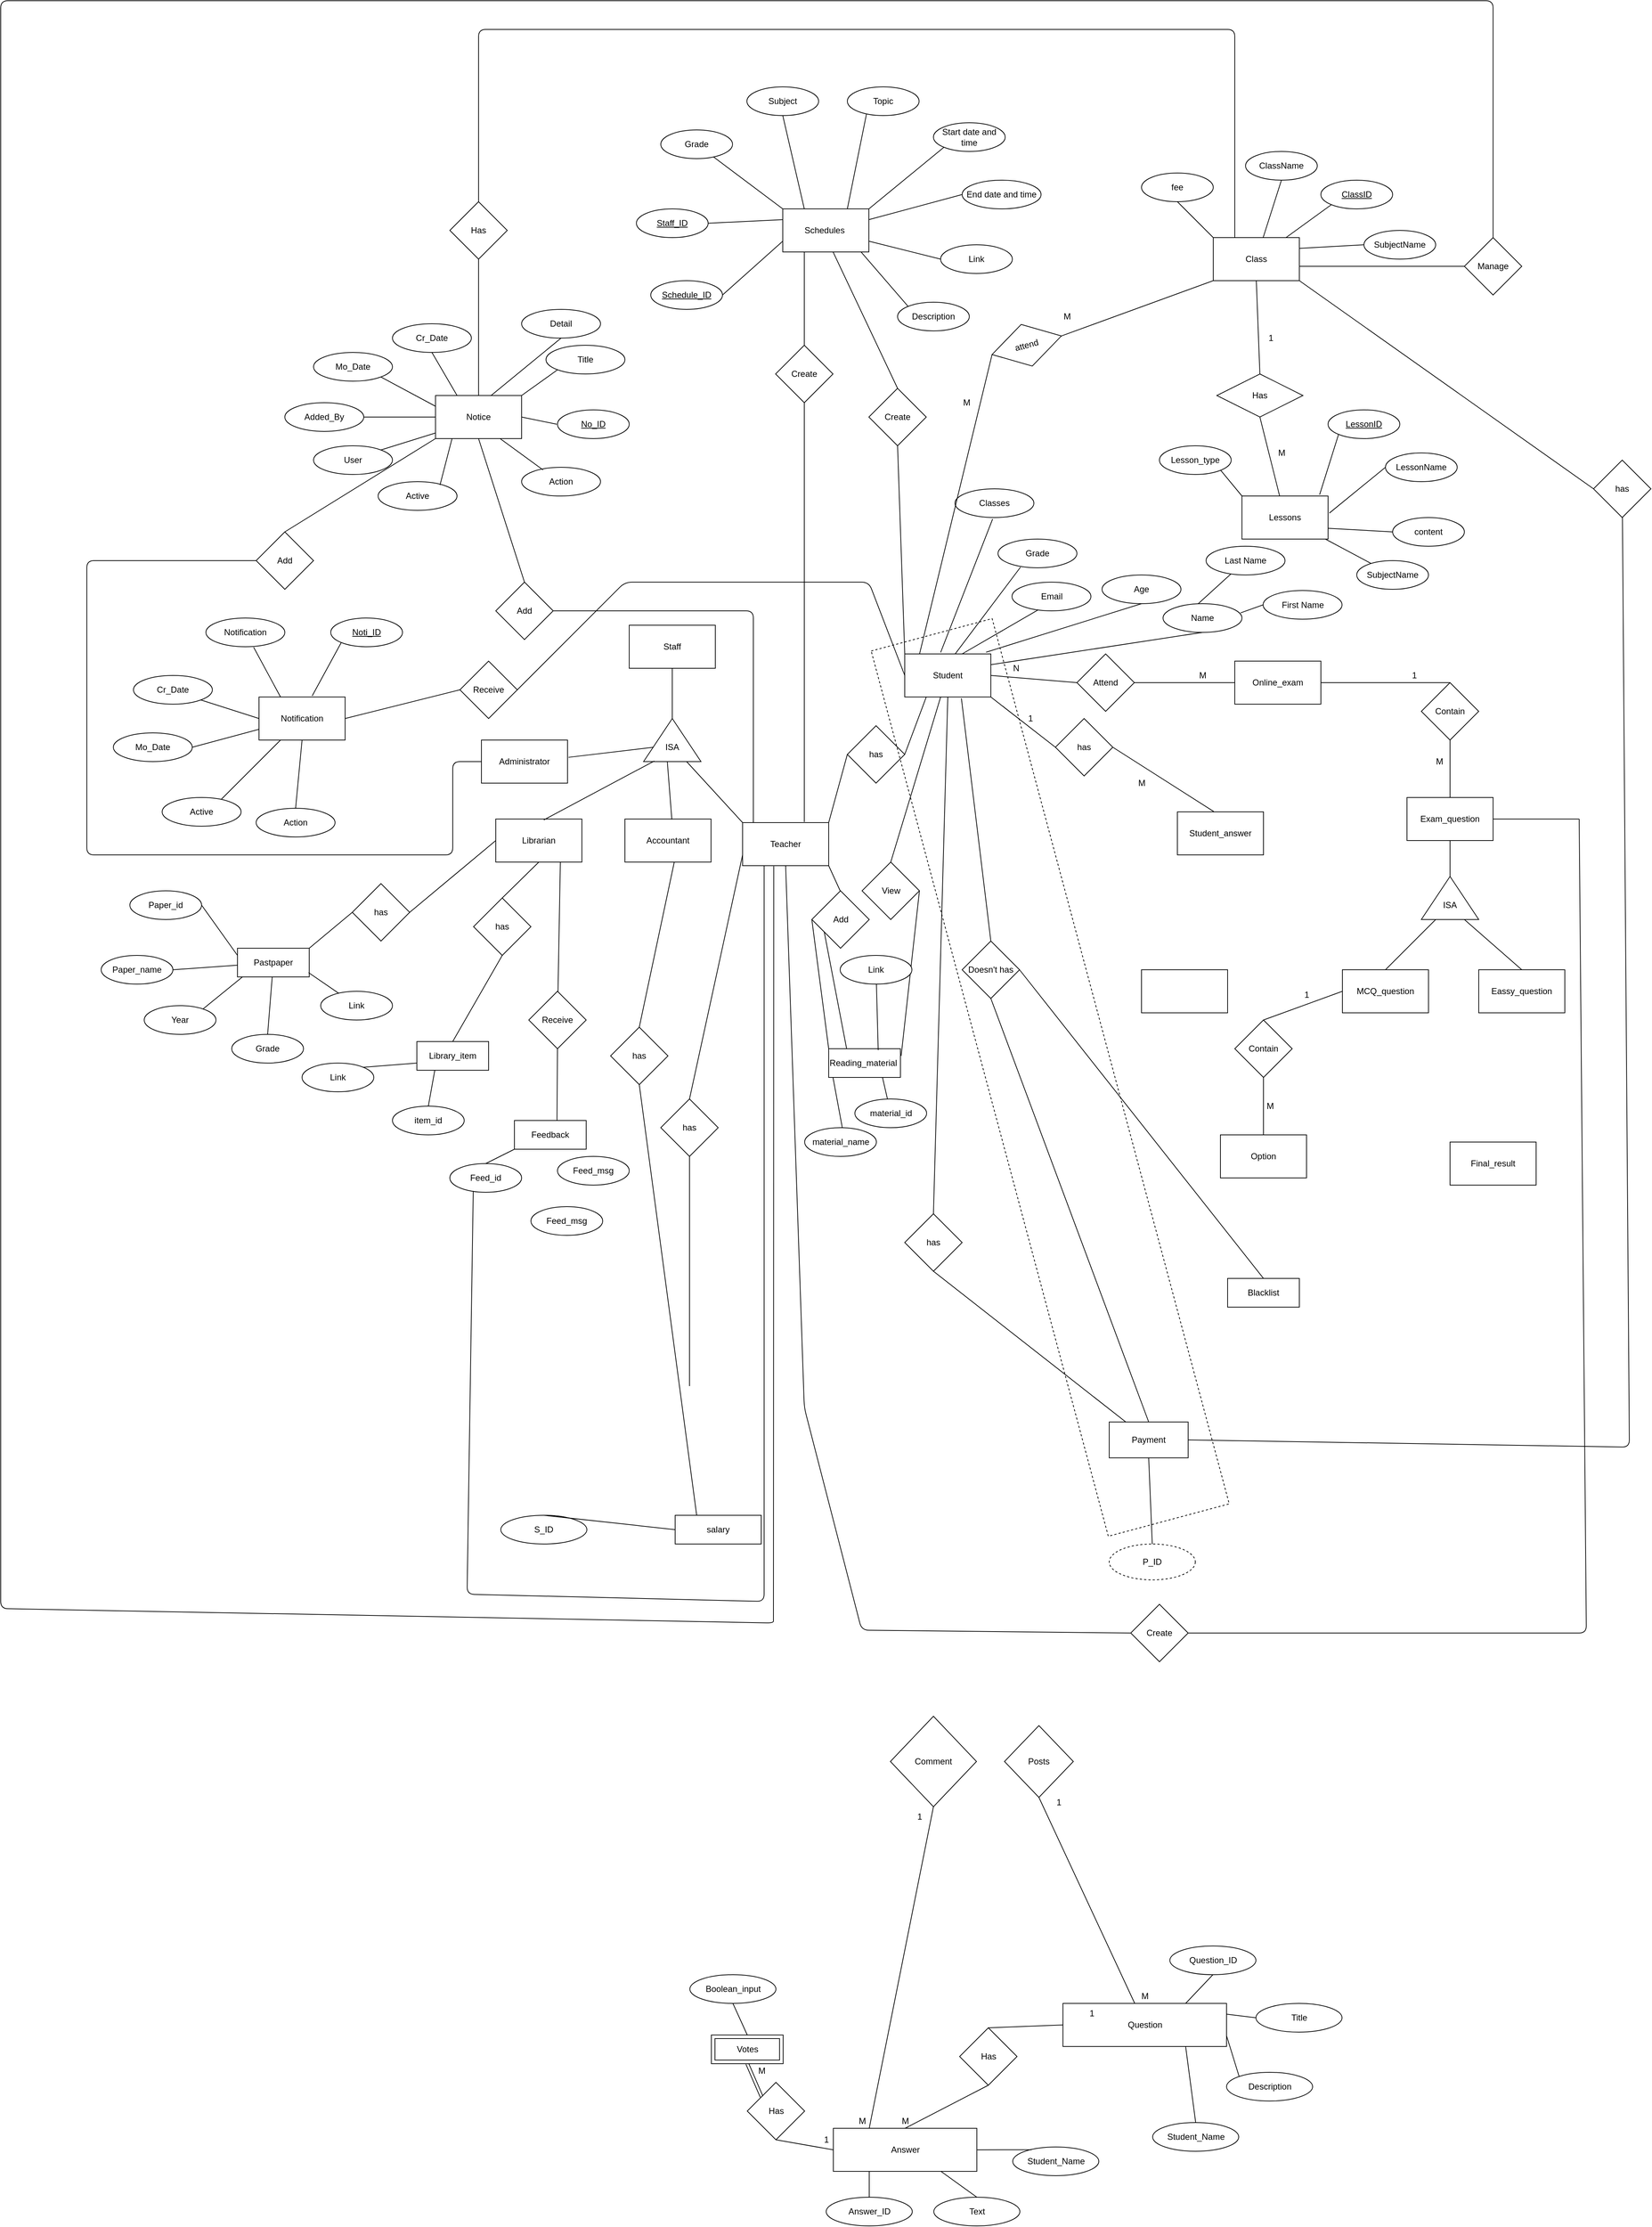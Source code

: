 <mxfile version="14.9.8" type="github">
  <diagram id="M_5o9T0Zfa3jsSFbfTRQ" name="Page-1">
    <mxGraphModel dx="1865" dy="1757" grid="1" gridSize="10" guides="1" tooltips="1" connect="1" arrows="1" fold="1" page="1" pageScale="1" pageWidth="827" pageHeight="1169" math="0" shadow="0">
      <root>
        <mxCell id="0" />
        <mxCell id="1" parent="0" />
        <mxCell id="R-2MHPUn--8WQAwCCb6K-1" value="Staff" style="rounded=0;whiteSpace=wrap;html=1;" parent="1" vertex="1">
          <mxGeometry x="196" y="310" width="120" height="60" as="geometry" />
        </mxCell>
        <mxCell id="FCwzWYWyEZL-nI-lO-xA-1" value="Class" style="whiteSpace=wrap;html=1;align=center;" parent="1" vertex="1">
          <mxGeometry x="1010" y="-230" width="120" height="60" as="geometry" />
        </mxCell>
        <mxCell id="OgyhvdS7l7weuyLec3pg-1" value="Online_exam" style="rounded=0;whiteSpace=wrap;html=1;" parent="1" vertex="1">
          <mxGeometry x="1040" y="360" width="120" height="60" as="geometry" />
        </mxCell>
        <mxCell id="FCwzWYWyEZL-nI-lO-xA-2" value="fee" style="ellipse;whiteSpace=wrap;html=1;align=center;" parent="1" vertex="1">
          <mxGeometry x="910" y="-320" width="100" height="40" as="geometry" />
        </mxCell>
        <mxCell id="gWIL4lwPZoUMI15kpGQ2-1" value="Feed_id" style="ellipse;whiteSpace=wrap;html=1;align=center;" parent="1" vertex="1">
          <mxGeometry x="-54" y="1060" width="100" height="40" as="geometry" />
        </mxCell>
        <mxCell id="FCwzWYWyEZL-nI-lO-xA-3" value="ClassID" style="ellipse;whiteSpace=wrap;html=1;align=center;fontStyle=4;" parent="1" vertex="1">
          <mxGeometry x="1160" y="-310" width="100" height="40" as="geometry" />
        </mxCell>
        <mxCell id="gWIL4lwPZoUMI15kpGQ2-2" value="Reading_material&amp;nbsp;" style="whiteSpace=wrap;html=1;align=center;" parent="1" vertex="1">
          <mxGeometry x="474" y="900" width="100" height="40" as="geometry" />
        </mxCell>
        <mxCell id="gWIL4lwPZoUMI15kpGQ2-3" value="Feedback" style="whiteSpace=wrap;html=1;align=center;" parent="1" vertex="1">
          <mxGeometry x="36" y="1000" width="100" height="40" as="geometry" />
        </mxCell>
        <mxCell id="gWIL4lwPZoUMI15kpGQ2-4" value="Pastpaper" style="whiteSpace=wrap;html=1;align=center;" parent="1" vertex="1">
          <mxGeometry x="-350" y="760" width="100" height="40" as="geometry" />
        </mxCell>
        <mxCell id="gWIL4lwPZoUMI15kpGQ2-5" value="item_id" style="ellipse;whiteSpace=wrap;html=1;align=center;" parent="1" vertex="1">
          <mxGeometry x="-134" y="980" width="100" height="40" as="geometry" />
        </mxCell>
        <mxCell id="gWIL4lwPZoUMI15kpGQ2-6" value="Paper_name" style="ellipse;whiteSpace=wrap;html=1;align=center;" parent="1" vertex="1">
          <mxGeometry x="-540" y="770" width="100" height="40" as="geometry" />
        </mxCell>
        <mxCell id="gWIL4lwPZoUMI15kpGQ2-7" value="Year" style="ellipse;whiteSpace=wrap;html=1;align=center;" parent="1" vertex="1">
          <mxGeometry x="-480" y="840" width="100" height="40" as="geometry" />
        </mxCell>
        <mxCell id="gWIL4lwPZoUMI15kpGQ2-8" value="Library_item" style="whiteSpace=wrap;html=1;align=center;" parent="1" vertex="1">
          <mxGeometry x="-100" y="890" width="100" height="40" as="geometry" />
        </mxCell>
        <mxCell id="FCwzWYWyEZL-nI-lO-xA-7" value="Lessons" style="whiteSpace=wrap;html=1;align=center;" parent="1" vertex="1">
          <mxGeometry x="1050" y="130" width="120" height="60" as="geometry" />
        </mxCell>
        <mxCell id="VxVEOMAt9AinIQTccfHf-1" value="Exam_question" style="rounded=0;whiteSpace=wrap;html=1;" parent="1" vertex="1">
          <mxGeometry x="1280" y="550" width="120" height="60" as="geometry" />
        </mxCell>
        <mxCell id="VxVEOMAt9AinIQTccfHf-2" value="" style="triangle;whiteSpace=wrap;html=1;rotation=-90;" parent="1" vertex="1">
          <mxGeometry x="1310" y="650" width="60" height="80" as="geometry" />
        </mxCell>
        <mxCell id="GwoW-9eUFXNhQJcoqlGR-5" value="No_ID" style="ellipse;whiteSpace=wrap;html=1;align=center;fontStyle=4;" parent="1" vertex="1">
          <mxGeometry x="96" y="10" width="100" height="40" as="geometry" />
        </mxCell>
        <mxCell id="GwoW-9eUFXNhQJcoqlGR-10" value="Detail" style="ellipse;whiteSpace=wrap;html=1;align=center;" parent="1" vertex="1">
          <mxGeometry x="46" y="-130" width="110" height="40" as="geometry" />
        </mxCell>
        <mxCell id="VxVEOMAt9AinIQTccfHf-3" value="" style="endArrow=none;html=1;entryX=0.5;entryY=1;entryDx=0;entryDy=0;exitX=1;exitY=0.5;exitDx=0;exitDy=0;" parent="1" source="VxVEOMAt9AinIQTccfHf-2" target="VxVEOMAt9AinIQTccfHf-1" edge="1">
          <mxGeometry width="50" height="50" relative="1" as="geometry">
            <mxPoint x="1230" y="680" as="sourcePoint" />
            <mxPoint x="1280" y="630" as="targetPoint" />
          </mxGeometry>
        </mxCell>
        <mxCell id="GwoW-9eUFXNhQJcoqlGR-11" value="Title" style="ellipse;whiteSpace=wrap;html=1;align=center;" parent="1" vertex="1">
          <mxGeometry x="80" y="-80" width="110" height="40" as="geometry" />
        </mxCell>
        <mxCell id="FCwzWYWyEZL-nI-lO-xA-8" value="ClassName" style="ellipse;whiteSpace=wrap;html=1;align=center;" parent="1" vertex="1">
          <mxGeometry x="1055" y="-350" width="100" height="40" as="geometry" />
        </mxCell>
        <mxCell id="VxVEOMAt9AinIQTccfHf-4" value="MCQ_question" style="rounded=0;whiteSpace=wrap;html=1;" parent="1" vertex="1">
          <mxGeometry x="1190" y="790" width="120" height="60" as="geometry" />
        </mxCell>
        <mxCell id="FCwzWYWyEZL-nI-lO-xA-9" value="SubjectName" style="ellipse;whiteSpace=wrap;html=1;align=center;" parent="1" vertex="1">
          <mxGeometry x="1220" y="-240" width="100" height="40" as="geometry" />
        </mxCell>
        <mxCell id="VxVEOMAt9AinIQTccfHf-5" value="Eassy_question" style="rounded=0;whiteSpace=wrap;html=1;" parent="1" vertex="1">
          <mxGeometry x="1380" y="790" width="120" height="60" as="geometry" />
        </mxCell>
        <mxCell id="FCwzWYWyEZL-nI-lO-xA-10" value="LessonName" style="ellipse;whiteSpace=wrap;html=1;align=center;" parent="1" vertex="1">
          <mxGeometry x="1250" y="70" width="100" height="40" as="geometry" />
        </mxCell>
        <mxCell id="VxVEOMAt9AinIQTccfHf-6" value="" style="endArrow=none;html=1;entryX=0;entryY=0.25;entryDx=0;entryDy=0;exitX=0.5;exitY=0;exitDx=0;exitDy=0;" parent="1" source="VxVEOMAt9AinIQTccfHf-4" target="VxVEOMAt9AinIQTccfHf-2" edge="1">
          <mxGeometry width="50" height="50" relative="1" as="geometry">
            <mxPoint x="1200" y="770" as="sourcePoint" />
            <mxPoint x="1250" y="720" as="targetPoint" />
          </mxGeometry>
        </mxCell>
        <mxCell id="FCwzWYWyEZL-nI-lO-xA-11" value="LessonID" style="ellipse;whiteSpace=wrap;html=1;align=center;fontStyle=4;" parent="1" vertex="1">
          <mxGeometry x="1170" y="10" width="100" height="40" as="geometry" />
        </mxCell>
        <mxCell id="VxVEOMAt9AinIQTccfHf-7" value="" style="endArrow=none;html=1;entryX=0;entryY=0.75;entryDx=0;entryDy=0;exitX=0.5;exitY=0;exitDx=0;exitDy=0;" parent="1" source="VxVEOMAt9AinIQTccfHf-5" target="VxVEOMAt9AinIQTccfHf-2" edge="1">
          <mxGeometry width="50" height="50" relative="1" as="geometry">
            <mxPoint x="1430" y="780" as="sourcePoint" />
            <mxPoint x="1480" y="730" as="targetPoint" />
          </mxGeometry>
        </mxCell>
        <mxCell id="0ZwmMBX9CB_PH2E3g_sw-1" value="Teacher" style="rounded=0;whiteSpace=wrap;html=1;" parent="1" vertex="1">
          <mxGeometry x="354" y="585" width="120" height="60" as="geometry" />
        </mxCell>
        <mxCell id="K8X3NvSoKbJ5HwSeJN3l-1" value="ISA" style="text;html=1;strokeColor=none;fillColor=none;align=center;verticalAlign=middle;whiteSpace=wrap;rounded=0;" parent="1" vertex="1">
          <mxGeometry x="1320" y="690" width="40" height="20" as="geometry" />
        </mxCell>
        <mxCell id="0ZwmMBX9CB_PH2E3g_sw-2" value="Librarian" style="rounded=0;whiteSpace=wrap;html=1;" parent="1" vertex="1">
          <mxGeometry x="10" y="580" width="120" height="60" as="geometry" />
        </mxCell>
        <mxCell id="K8X3NvSoKbJ5HwSeJN3l-2" value="Student_answer" style="rounded=0;whiteSpace=wrap;html=1;" parent="1" vertex="1">
          <mxGeometry x="960" y="570" width="120" height="60" as="geometry" />
        </mxCell>
        <mxCell id="0ZwmMBX9CB_PH2E3g_sw-3" value="Accountant" style="rounded=0;whiteSpace=wrap;html=1;" parent="1" vertex="1">
          <mxGeometry x="190" y="580" width="120" height="60" as="geometry" />
        </mxCell>
        <mxCell id="K8X3NvSoKbJ5HwSeJN3l-3" value="Option" style="rounded=0;whiteSpace=wrap;html=1;" parent="1" vertex="1">
          <mxGeometry x="1020" y="1020" width="120" height="60" as="geometry" />
        </mxCell>
        <mxCell id="0ZwmMBX9CB_PH2E3g_sw-4" value="Student" style="rounded=0;whiteSpace=wrap;html=1;" parent="1" vertex="1">
          <mxGeometry x="580" y="350" width="120" height="60" as="geometry" />
        </mxCell>
        <mxCell id="0ZwmMBX9CB_PH2E3g_sw-5" value="" style="triangle;whiteSpace=wrap;html=1;rotation=-90;" parent="1" vertex="1">
          <mxGeometry x="226" y="430" width="60" height="80" as="geometry" />
        </mxCell>
        <mxCell id="0ZwmMBX9CB_PH2E3g_sw-6" value="ISA" style="text;html=1;strokeColor=none;fillColor=none;align=center;verticalAlign=middle;whiteSpace=wrap;rounded=0;" parent="1" vertex="1">
          <mxGeometry x="236" y="470" width="40" height="20" as="geometry" />
        </mxCell>
        <mxCell id="GwoW-9eUFXNhQJcoqlGR-12" value="Cr_Date" style="ellipse;whiteSpace=wrap;html=1;align=center;" parent="1" vertex="1">
          <mxGeometry x="-134" y="-110" width="110" height="40" as="geometry" />
        </mxCell>
        <mxCell id="0ZwmMBX9CB_PH2E3g_sw-7" value="" style="endArrow=none;html=1;entryX=0.5;entryY=1;entryDx=0;entryDy=0;exitX=1;exitY=0.5;exitDx=0;exitDy=0;" parent="1" source="0ZwmMBX9CB_PH2E3g_sw-5" target="R-2MHPUn--8WQAwCCb6K-1" edge="1">
          <mxGeometry width="50" height="50" relative="1" as="geometry">
            <mxPoint x="376" y="430" as="sourcePoint" />
            <mxPoint x="446" y="360" as="targetPoint" />
          </mxGeometry>
        </mxCell>
        <mxCell id="0ZwmMBX9CB_PH2E3g_sw-8" value="" style="endArrow=none;html=1;entryX=0;entryY=0.75;entryDx=0;entryDy=0;exitX=0;exitY=0;exitDx=0;exitDy=0;" parent="1" source="0ZwmMBX9CB_PH2E3g_sw-1" target="0ZwmMBX9CB_PH2E3g_sw-5" edge="1">
          <mxGeometry width="50" height="50" relative="1" as="geometry">
            <mxPoint x="545.71" y="550" as="sourcePoint" />
            <mxPoint x="545.71" y="484" as="targetPoint" />
          </mxGeometry>
        </mxCell>
        <mxCell id="0ZwmMBX9CB_PH2E3g_sw-9" value="" style="endArrow=none;html=1;entryX=0.006;entryY=0.413;entryDx=0;entryDy=0;exitX=0.545;exitY=0.012;exitDx=0;exitDy=0;exitPerimeter=0;entryPerimeter=0;" parent="1" source="0ZwmMBX9CB_PH2E3g_sw-3" target="0ZwmMBX9CB_PH2E3g_sw-5" edge="1">
          <mxGeometry width="50" height="50" relative="1" as="geometry">
            <mxPoint x="496" y="590.72" as="sourcePoint" />
            <mxPoint x="427.48" y="496" as="targetPoint" />
          </mxGeometry>
        </mxCell>
        <mxCell id="K307Wzx5Uyk_XyWvb7QZ-1" value="Schedules&amp;nbsp;" style="rounded=0;whiteSpace=wrap;html=1;" parent="1" vertex="1">
          <mxGeometry x="410" y="-270" width="120" height="60" as="geometry" />
        </mxCell>
        <mxCell id="0ZwmMBX9CB_PH2E3g_sw-10" value="" style="endArrow=none;html=1;exitX=0.558;exitY=0.021;exitDx=0;exitDy=0;exitPerimeter=0;entryX=0.014;entryY=0.187;entryDx=0;entryDy=0;entryPerimeter=0;" parent="1" source="0ZwmMBX9CB_PH2E3g_sw-2" target="0ZwmMBX9CB_PH2E3g_sw-5" edge="1">
          <mxGeometry width="50" height="50" relative="1" as="geometry">
            <mxPoint x="326.0" y="580" as="sourcePoint" />
            <mxPoint x="417" y="486" as="targetPoint" />
          </mxGeometry>
        </mxCell>
        <mxCell id="GwoW-9eUFXNhQJcoqlGR-13" value="Mo_Date" style="ellipse;whiteSpace=wrap;html=1;align=center;" parent="1" vertex="1">
          <mxGeometry x="-244" y="-70" width="110" height="40" as="geometry" />
        </mxCell>
        <mxCell id="7itRraBL80M5-BY0XSh3-1" value="content" style="ellipse;whiteSpace=wrap;html=1;align=center;" parent="1" vertex="1">
          <mxGeometry x="1260" y="160" width="100" height="40" as="geometry" />
        </mxCell>
        <mxCell id="GwoW-9eUFXNhQJcoqlGR-14" value="Added_By" style="ellipse;whiteSpace=wrap;html=1;align=center;" parent="1" vertex="1">
          <mxGeometry x="-284" width="110" height="40" as="geometry" />
        </mxCell>
        <mxCell id="GwoW-9eUFXNhQJcoqlGR-15" value="User" style="ellipse;whiteSpace=wrap;html=1;align=center;" parent="1" vertex="1">
          <mxGeometry x="-244" y="60" width="110" height="40" as="geometry" />
        </mxCell>
        <mxCell id="K307Wzx5Uyk_XyWvb7QZ-3" value="&lt;u&gt;Schedule_ID&lt;/u&gt;" style="ellipse;whiteSpace=wrap;html=1;align=center;" parent="1" vertex="1">
          <mxGeometry x="226" y="-170" width="100" height="40" as="geometry" />
        </mxCell>
        <mxCell id="GwoW-9eUFXNhQJcoqlGR-16" value="Active" style="ellipse;whiteSpace=wrap;html=1;align=center;" parent="1" vertex="1">
          <mxGeometry x="-154" y="110" width="110" height="40" as="geometry" />
        </mxCell>
        <mxCell id="GwoW-9eUFXNhQJcoqlGR-17" value="Action" style="ellipse;whiteSpace=wrap;html=1;align=center;" parent="1" vertex="1">
          <mxGeometry x="46" y="90" width="110" height="40" as="geometry" />
        </mxCell>
        <mxCell id="GwoW-9eUFXNhQJcoqlGR-19" value="Notification" style="rounded=0;whiteSpace=wrap;html=1;" parent="1" vertex="1">
          <mxGeometry x="-320" y="410" width="120" height="60" as="geometry" />
        </mxCell>
        <mxCell id="0ZwmMBX9CB_PH2E3g_sw-11" value="Name" style="ellipse;whiteSpace=wrap;html=1;align=center;" parent="1" vertex="1">
          <mxGeometry x="940" y="280" width="110" height="40" as="geometry" />
        </mxCell>
        <mxCell id="iZ0bgMCoI2NrM_kVkU7W-2" value="&lt;u&gt;Staff_ID&lt;/u&gt;" style="ellipse;whiteSpace=wrap;html=1;align=center;" parent="1" vertex="1">
          <mxGeometry x="206" y="-270" width="100" height="40" as="geometry" />
        </mxCell>
        <mxCell id="0ZwmMBX9CB_PH2E3g_sw-12" value="First Name" style="ellipse;whiteSpace=wrap;html=1;align=center;" parent="1" vertex="1">
          <mxGeometry x="1079.5" y="261.6" width="110" height="40" as="geometry" />
        </mxCell>
        <mxCell id="iZ0bgMCoI2NrM_kVkU7W-3" value="Grade" style="ellipse;whiteSpace=wrap;html=1;align=center;" parent="1" vertex="1">
          <mxGeometry x="240" y="-380" width="100" height="40" as="geometry" />
        </mxCell>
        <mxCell id="b9c7Hga8VgIeeOIJwBWF-2" value="Attend" style="rhombus;whiteSpace=wrap;html=1;" parent="1" vertex="1">
          <mxGeometry x="820" y="350" width="80" height="80" as="geometry" />
        </mxCell>
        <mxCell id="iZ0bgMCoI2NrM_kVkU7W-4" value="Subject" style="ellipse;whiteSpace=wrap;html=1;align=center;" parent="1" vertex="1">
          <mxGeometry x="360" y="-440" width="100" height="40" as="geometry" />
        </mxCell>
        <mxCell id="0ZwmMBX9CB_PH2E3g_sw-13" value="Last Name" style="ellipse;whiteSpace=wrap;html=1;align=center;" parent="1" vertex="1">
          <mxGeometry x="1000" y="200" width="110" height="40" as="geometry" />
        </mxCell>
        <mxCell id="iZ0bgMCoI2NrM_kVkU7W-5" value="Topic" style="ellipse;whiteSpace=wrap;html=1;align=center;" parent="1" vertex="1">
          <mxGeometry x="500" y="-440" width="100" height="40" as="geometry" />
        </mxCell>
        <mxCell id="GwoW-9eUFXNhQJcoqlGR-20" value="Notice" style="rounded=0;whiteSpace=wrap;html=1;" parent="1" vertex="1">
          <mxGeometry x="-74" y="-10" width="120" height="60" as="geometry" />
        </mxCell>
        <mxCell id="BmbAjrQ7ErxFybZsGOEc-1" value="" style="endArrow=none;html=1;entryX=0.5;entryY=1;entryDx=0;entryDy=0;" parent="1" target="BmbAjrQ7ErxFybZsGOEc-19" edge="1">
          <mxGeometry width="50" height="50" relative="1" as="geometry">
            <mxPoint x="280" y="1370" as="sourcePoint" />
            <mxPoint x="590" y="1140" as="targetPoint" />
          </mxGeometry>
        </mxCell>
        <mxCell id="GwoW-9eUFXNhQJcoqlGR-21" value="" style="endArrow=none;html=1;exitX=0.784;exitY=0.12;exitDx=0;exitDy=0;exitPerimeter=0;" parent="1" source="GwoW-9eUFXNhQJcoqlGR-16" edge="1">
          <mxGeometry width="50" height="50" relative="1" as="geometry">
            <mxPoint x="-234" y="260" as="sourcePoint" />
            <mxPoint x="-51" y="50" as="targetPoint" />
            <Array as="points" />
          </mxGeometry>
        </mxCell>
        <mxCell id="iZ0bgMCoI2NrM_kVkU7W-6" value="Start date and time" style="ellipse;whiteSpace=wrap;html=1;align=center;" parent="1" vertex="1">
          <mxGeometry x="620" y="-390" width="100" height="40" as="geometry" />
        </mxCell>
        <mxCell id="GwoW-9eUFXNhQJcoqlGR-22" value="" style="endArrow=none;html=1;entryX=0.75;entryY=1;entryDx=0;entryDy=0;exitX=0.271;exitY=0.09;exitDx=0;exitDy=0;exitPerimeter=0;" parent="1" source="GwoW-9eUFXNhQJcoqlGR-17" target="GwoW-9eUFXNhQJcoqlGR-20" edge="1">
          <mxGeometry width="50" height="50" relative="1" as="geometry">
            <mxPoint x="36" y="110" as="sourcePoint" />
            <mxPoint x="86" y="60" as="targetPoint" />
          </mxGeometry>
        </mxCell>
        <mxCell id="b9c7Hga8VgIeeOIJwBWF-3" value="" style="endArrow=none;html=1;exitX=1;exitY=0.5;exitDx=0;exitDy=0;entryX=0;entryY=0.5;entryDx=0;entryDy=0;" parent="1" source="0ZwmMBX9CB_PH2E3g_sw-4" target="b9c7Hga8VgIeeOIJwBWF-2" edge="1">
          <mxGeometry width="50" height="50" relative="1" as="geometry">
            <mxPoint x="660" y="330" as="sourcePoint" />
            <mxPoint x="710" y="280" as="targetPoint" />
          </mxGeometry>
        </mxCell>
        <mxCell id="GwoW-9eUFXNhQJcoqlGR-23" value="" style="endArrow=none;html=1;entryX=1;entryY=0.5;entryDx=0;entryDy=0;" parent="1" target="GwoW-9eUFXNhQJcoqlGR-20" edge="1">
          <mxGeometry width="50" height="50" relative="1" as="geometry">
            <mxPoint x="95" y="30" as="sourcePoint" />
            <mxPoint x="26" y="60" as="targetPoint" />
          </mxGeometry>
        </mxCell>
        <mxCell id="iZ0bgMCoI2NrM_kVkU7W-7" value="End date and time" style="ellipse;whiteSpace=wrap;html=1;align=center;" parent="1" vertex="1">
          <mxGeometry x="660" y="-310" width="110" height="40" as="geometry" />
        </mxCell>
        <mxCell id="GwoW-9eUFXNhQJcoqlGR-24" value="" style="endArrow=none;html=1;entryX=1;entryY=0;entryDx=0;entryDy=0;exitX=0;exitY=1;exitDx=0;exitDy=0;" parent="1" source="GwoW-9eUFXNhQJcoqlGR-11" target="GwoW-9eUFXNhQJcoqlGR-20" edge="1">
          <mxGeometry width="50" height="50" relative="1" as="geometry">
            <mxPoint x="86" as="sourcePoint" />
            <mxPoint x="66" y="-60" as="targetPoint" />
          </mxGeometry>
        </mxCell>
        <mxCell id="b9c7Hga8VgIeeOIJwBWF-4" value="" style="endArrow=none;html=1;exitX=1;exitY=0.5;exitDx=0;exitDy=0;entryX=0;entryY=0.5;entryDx=0;entryDy=0;" parent="1" source="b9c7Hga8VgIeeOIJwBWF-2" target="OgyhvdS7l7weuyLec3pg-1" edge="1">
          <mxGeometry width="50" height="50" relative="1" as="geometry">
            <mxPoint x="960" y="410" as="sourcePoint" />
            <mxPoint x="1010" y="360" as="targetPoint" />
          </mxGeometry>
        </mxCell>
        <mxCell id="GwoW-9eUFXNhQJcoqlGR-25" value="" style="endArrow=none;html=1;entryX=0.642;entryY=0.007;entryDx=0;entryDy=0;exitX=0.5;exitY=1;exitDx=0;exitDy=0;entryPerimeter=0;" parent="1" source="GwoW-9eUFXNhQJcoqlGR-10" target="GwoW-9eUFXNhQJcoqlGR-20" edge="1">
          <mxGeometry width="50" height="50" relative="1" as="geometry">
            <mxPoint x="66" y="140" as="sourcePoint" />
            <mxPoint x="46" y="80" as="targetPoint" />
          </mxGeometry>
        </mxCell>
        <mxCell id="BmbAjrQ7ErxFybZsGOEc-18" value="salary" style="rounded=0;whiteSpace=wrap;html=1;" parent="1" vertex="1">
          <mxGeometry x="260" y="1550" width="120" height="40" as="geometry" />
        </mxCell>
        <mxCell id="b9c7Hga8VgIeeOIJwBWF-5" value="N" style="text;html=1;align=center;verticalAlign=middle;resizable=0;points=[];autosize=1;strokeColor=none;" parent="1" vertex="1">
          <mxGeometry x="725" y="360" width="20" height="20" as="geometry" />
        </mxCell>
        <mxCell id="BmbAjrQ7ErxFybZsGOEc-19" value="has" style="rhombus;whiteSpace=wrap;html=1;rotation=0;" parent="1" vertex="1">
          <mxGeometry x="240" y="970" width="80" height="80" as="geometry" />
        </mxCell>
        <mxCell id="GwoW-9eUFXNhQJcoqlGR-26" value="" style="endArrow=none;html=1;entryX=0.5;entryY=1;entryDx=0;entryDy=0;" parent="1" target="GwoW-9eUFXNhQJcoqlGR-12" edge="1">
          <mxGeometry width="50" height="50" relative="1" as="geometry">
            <mxPoint x="-44" y="-10" as="sourcePoint" />
            <mxPoint x="-64" y="-70" as="targetPoint" />
          </mxGeometry>
        </mxCell>
        <mxCell id="BmbAjrQ7ErxFybZsGOEc-20" value="" style="endArrow=none;html=1;exitX=0.5;exitY=0;exitDx=0;exitDy=0;entryX=0;entryY=0.75;entryDx=0;entryDy=0;" parent="1" source="BmbAjrQ7ErxFybZsGOEc-19" target="0ZwmMBX9CB_PH2E3g_sw-1" edge="1">
          <mxGeometry width="50" height="50" relative="1" as="geometry">
            <mxPoint x="590" y="1060" as="sourcePoint" />
            <mxPoint x="440" y="640" as="targetPoint" />
          </mxGeometry>
        </mxCell>
        <mxCell id="b9c7Hga8VgIeeOIJwBWF-6" value="M" style="text;html=1;align=center;verticalAlign=middle;resizable=0;points=[];autosize=1;strokeColor=none;" parent="1" vertex="1">
          <mxGeometry x="980" y="370" width="30" height="20" as="geometry" />
        </mxCell>
        <mxCell id="7itRraBL80M5-BY0XSh3-4" value="SubjectName&lt;br&gt;" style="ellipse;whiteSpace=wrap;html=1;align=center;" parent="1" vertex="1">
          <mxGeometry x="1210" y="220" width="100" height="40" as="geometry" />
        </mxCell>
        <mxCell id="GwoW-9eUFXNhQJcoqlGR-27" value="" style="endArrow=none;html=1;exitX=0;exitY=0.25;exitDx=0;exitDy=0;entryX=1;entryY=1;entryDx=0;entryDy=0;" parent="1" source="GwoW-9eUFXNhQJcoqlGR-20" target="GwoW-9eUFXNhQJcoqlGR-13" edge="1">
          <mxGeometry width="50" height="50" relative="1" as="geometry">
            <mxPoint x="-114" y="20" as="sourcePoint" />
            <mxPoint x="-134" y="-40" as="targetPoint" />
          </mxGeometry>
        </mxCell>
        <mxCell id="0ZwmMBX9CB_PH2E3g_sw-14" value="" style="endArrow=none;html=1;entryX=0.5;entryY=1;entryDx=0;entryDy=0;exitX=1;exitY=0.25;exitDx=0;exitDy=0;" parent="1" source="0ZwmMBX9CB_PH2E3g_sw-4" target="0ZwmMBX9CB_PH2E3g_sw-11" edge="1">
          <mxGeometry width="50" height="50" relative="1" as="geometry">
            <mxPoint x="494.5" y="320" as="sourcePoint" />
            <mxPoint x="494.5" y="250" as="targetPoint" />
          </mxGeometry>
        </mxCell>
        <mxCell id="GwoW-9eUFXNhQJcoqlGR-28" value="" style="endArrow=none;html=1;entryX=1;entryY=0.5;entryDx=0;entryDy=0;" parent="1" target="GwoW-9eUFXNhQJcoqlGR-14" edge="1">
          <mxGeometry width="50" height="50" relative="1" as="geometry">
            <mxPoint x="-74" y="20" as="sourcePoint" />
            <mxPoint x="-134" y="-20" as="targetPoint" />
          </mxGeometry>
        </mxCell>
        <mxCell id="b9c7Hga8VgIeeOIJwBWF-7" value="Contain" style="rhombus;whiteSpace=wrap;html=1;" parent="1" vertex="1">
          <mxGeometry x="1040" y="860" width="80" height="80" as="geometry" />
        </mxCell>
        <mxCell id="GwoW-9eUFXNhQJcoqlGR-30" value="" style="endArrow=none;html=1;entryX=1;entryY=0;entryDx=0;entryDy=0;exitX=-0.005;exitY=0.873;exitDx=0;exitDy=0;exitPerimeter=0;" parent="1" source="GwoW-9eUFXNhQJcoqlGR-20" target="GwoW-9eUFXNhQJcoqlGR-15" edge="1">
          <mxGeometry width="50" height="50" relative="1" as="geometry">
            <mxPoint x="-64" y="30" as="sourcePoint" />
            <mxPoint x="-124" y="20" as="targetPoint" />
          </mxGeometry>
        </mxCell>
        <mxCell id="0ZwmMBX9CB_PH2E3g_sw-15" value="" style="endArrow=none;html=1;entryX=0;entryY=0.5;entryDx=0;entryDy=0;exitX=0.983;exitY=0.321;exitDx=0;exitDy=0;exitPerimeter=0;" parent="1" source="0ZwmMBX9CB_PH2E3g_sw-11" target="0ZwmMBX9CB_PH2E3g_sw-12" edge="1">
          <mxGeometry width="50" height="50" relative="1" as="geometry">
            <mxPoint x="630" y="210" as="sourcePoint" />
            <mxPoint x="660" y="175" as="targetPoint" />
          </mxGeometry>
        </mxCell>
        <mxCell id="GwoW-9eUFXNhQJcoqlGR-31" value="Notification" style="ellipse;whiteSpace=wrap;html=1;align=center;" parent="1" vertex="1">
          <mxGeometry x="-394" y="300" width="110" height="40" as="geometry" />
        </mxCell>
        <mxCell id="GwoW-9eUFXNhQJcoqlGR-32" value="Noti_ID" style="ellipse;whiteSpace=wrap;html=1;align=center;fontStyle=4;" parent="1" vertex="1">
          <mxGeometry x="-220" y="300" width="100" height="40" as="geometry" />
        </mxCell>
        <mxCell id="iZ0bgMCoI2NrM_kVkU7W-11" value="Link" style="ellipse;whiteSpace=wrap;html=1;align=center;" parent="1" vertex="1">
          <mxGeometry x="630" y="-220" width="100" height="40" as="geometry" />
        </mxCell>
        <mxCell id="0ZwmMBX9CB_PH2E3g_sw-16" value="" style="endArrow=none;html=1;exitX=0.444;exitY=0.005;exitDx=0;exitDy=0;exitPerimeter=0;" parent="1" source="0ZwmMBX9CB_PH2E3g_sw-11" target="0ZwmMBX9CB_PH2E3g_sw-13" edge="1">
          <mxGeometry width="50" height="50" relative="1" as="geometry">
            <mxPoint x="500.0" y="210.0" as="sourcePoint" />
            <mxPoint x="560.62" y="166.6" as="targetPoint" />
          </mxGeometry>
        </mxCell>
        <mxCell id="iZ0bgMCoI2NrM_kVkU7W-12" value="Description" style="ellipse;whiteSpace=wrap;html=1;align=center;" parent="1" vertex="1">
          <mxGeometry x="570" y="-140" width="100" height="40" as="geometry" />
        </mxCell>
        <mxCell id="b9c7Hga8VgIeeOIJwBWF-8" value="" style="endArrow=none;html=1;exitX=0.5;exitY=0;exitDx=0;exitDy=0;entryX=0;entryY=0.5;entryDx=0;entryDy=0;" parent="1" source="b9c7Hga8VgIeeOIJwBWF-7" target="VxVEOMAt9AinIQTccfHf-4" edge="1">
          <mxGeometry width="50" height="50" relative="1" as="geometry">
            <mxPoint x="1070" y="850" as="sourcePoint" />
            <mxPoint x="1120" y="800" as="targetPoint" />
          </mxGeometry>
        </mxCell>
        <mxCell id="0ZwmMBX9CB_PH2E3g_sw-17" value="Age" style="ellipse;whiteSpace=wrap;html=1;align=center;" parent="1" vertex="1">
          <mxGeometry x="855" y="240" width="110" height="40" as="geometry" />
        </mxCell>
        <mxCell id="b9c7Hga8VgIeeOIJwBWF-9" value="" style="endArrow=none;html=1;entryX=0.5;entryY=1;entryDx=0;entryDy=0;exitX=0.5;exitY=0;exitDx=0;exitDy=0;" parent="1" source="K8X3NvSoKbJ5HwSeJN3l-3" target="b9c7Hga8VgIeeOIJwBWF-7" edge="1">
          <mxGeometry width="50" height="50" relative="1" as="geometry">
            <mxPoint x="1150" y="990" as="sourcePoint" />
            <mxPoint x="1200" y="940" as="targetPoint" />
          </mxGeometry>
        </mxCell>
        <mxCell id="b9c7Hga8VgIeeOIJwBWF-10" value="1" style="text;html=1;align=center;verticalAlign=middle;resizable=0;points=[];autosize=1;strokeColor=none;" parent="1" vertex="1">
          <mxGeometry x="1130" y="815" width="20" height="20" as="geometry" />
        </mxCell>
        <mxCell id="b9c7Hga8VgIeeOIJwBWF-11" value="M" style="text;html=1;align=center;verticalAlign=middle;resizable=0;points=[];autosize=1;strokeColor=none;" parent="1" vertex="1">
          <mxGeometry x="1074" y="970" width="30" height="20" as="geometry" />
        </mxCell>
        <mxCell id="b9c7Hga8VgIeeOIJwBWF-13" value="Contain" style="rhombus;whiteSpace=wrap;html=1;" parent="1" vertex="1">
          <mxGeometry x="1300" y="390" width="80" height="80" as="geometry" />
        </mxCell>
        <mxCell id="GwoW-9eUFXNhQJcoqlGR-33" value="Cr_Date" style="ellipse;whiteSpace=wrap;html=1;align=center;" parent="1" vertex="1">
          <mxGeometry x="-495" y="380" width="110" height="40" as="geometry" />
        </mxCell>
        <mxCell id="0ZwmMBX9CB_PH2E3g_sw-20" value="has" style="rhombus;whiteSpace=wrap;html=1;direction=south;" parent="1" vertex="1">
          <mxGeometry x="500" y="450" width="80" height="80" as="geometry" />
        </mxCell>
        <mxCell id="GwoW-9eUFXNhQJcoqlGR-34" value="Mo_Date" style="ellipse;whiteSpace=wrap;html=1;align=center;" parent="1" vertex="1">
          <mxGeometry x="-523" y="460" width="110" height="40" as="geometry" />
        </mxCell>
        <mxCell id="b9c7Hga8VgIeeOIJwBWF-14" value="" style="endArrow=none;html=1;exitX=1;exitY=0.5;exitDx=0;exitDy=0;entryX=0.5;entryY=0;entryDx=0;entryDy=0;" parent="1" source="OgyhvdS7l7weuyLec3pg-1" target="b9c7Hga8VgIeeOIJwBWF-13" edge="1">
          <mxGeometry width="50" height="50" relative="1" as="geometry">
            <mxPoint x="1280" y="430" as="sourcePoint" />
            <mxPoint x="1330" y="380" as="targetPoint" />
          </mxGeometry>
        </mxCell>
        <mxCell id="GwoW-9eUFXNhQJcoqlGR-35" value="Active" style="ellipse;whiteSpace=wrap;html=1;align=center;" parent="1" vertex="1">
          <mxGeometry x="-455" y="550" width="110" height="40" as="geometry" />
        </mxCell>
        <mxCell id="GwoW-9eUFXNhQJcoqlGR-36" value="Action" style="ellipse;whiteSpace=wrap;html=1;align=center;" parent="1" vertex="1">
          <mxGeometry x="-324" y="565" width="110" height="40" as="geometry" />
        </mxCell>
        <mxCell id="b9c7Hga8VgIeeOIJwBWF-15" value="" style="endArrow=none;html=1;exitX=0.5;exitY=1;exitDx=0;exitDy=0;entryX=0.5;entryY=0;entryDx=0;entryDy=0;" parent="1" source="b9c7Hga8VgIeeOIJwBWF-13" target="VxVEOMAt9AinIQTccfHf-1" edge="1">
          <mxGeometry width="50" height="50" relative="1" as="geometry">
            <mxPoint x="1510" y="440" as="sourcePoint" />
            <mxPoint x="1560" y="390" as="targetPoint" />
          </mxGeometry>
        </mxCell>
        <mxCell id="BmbAjrQ7ErxFybZsGOEc-21" value="S_ID" style="ellipse;whiteSpace=wrap;html=1;" parent="1" vertex="1">
          <mxGeometry x="17" y="1550" width="120" height="40" as="geometry" />
        </mxCell>
        <mxCell id="BmbAjrQ7ErxFybZsGOEc-22" value="" style="endArrow=none;html=1;exitX=0.5;exitY=0;exitDx=0;exitDy=0;entryX=0;entryY=0.5;entryDx=0;entryDy=0;" parent="1" source="BmbAjrQ7ErxFybZsGOEc-21" target="BmbAjrQ7ErxFybZsGOEc-18" edge="1">
          <mxGeometry width="50" height="50" relative="1" as="geometry">
            <mxPoint x="780" y="1680" as="sourcePoint" />
            <mxPoint x="830" y="1630" as="targetPoint" />
          </mxGeometry>
        </mxCell>
        <mxCell id="GwoW-9eUFXNhQJcoqlGR-37" value="" style="endArrow=none;html=1;entryX=0.605;entryY=1.02;entryDx=0;entryDy=0;entryPerimeter=0;exitX=0.25;exitY=0;exitDx=0;exitDy=0;" parent="1" source="GwoW-9eUFXNhQJcoqlGR-19" target="GwoW-9eUFXNhQJcoqlGR-31" edge="1">
          <mxGeometry width="50" height="50" relative="1" as="geometry">
            <mxPoint x="-300" y="470" as="sourcePoint" />
            <mxPoint x="-250" y="420" as="targetPoint" />
          </mxGeometry>
        </mxCell>
        <mxCell id="BmbAjrQ7ErxFybZsGOEc-23" value="Payment" style="rounded=0;whiteSpace=wrap;html=1;" parent="1" vertex="1">
          <mxGeometry x="865" y="1420" width="110" height="50" as="geometry" />
        </mxCell>
        <mxCell id="ElF4rmFvOYkhaGS9MpUQ-2" value="" style="endArrow=none;html=1;entryX=0;entryY=0.75;entryDx=0;entryDy=0;exitX=1;exitY=0.5;exitDx=0;exitDy=0;" parent="1" source="K307Wzx5Uyk_XyWvb7QZ-3" target="K307Wzx5Uyk_XyWvb7QZ-1" edge="1">
          <mxGeometry width="50" height="50" relative="1" as="geometry">
            <mxPoint x="355.355" y="-124.142" as="sourcePoint" />
            <mxPoint x="420" y="-200" as="targetPoint" />
          </mxGeometry>
        </mxCell>
        <mxCell id="BmbAjrQ7ErxFybZsGOEc-32" value="" style="endArrow=none;html=1;entryX=0.5;entryY=1;entryDx=0;entryDy=0;" parent="1" source="BmbAjrQ7ErxFybZsGOEc-23" target="BmbAjrQ7ErxFybZsGOEc-33" edge="1">
          <mxGeometry width="50" height="50" relative="1" as="geometry">
            <mxPoint x="1035" y="1540" as="sourcePoint" />
            <mxPoint x="710" y="1120" as="targetPoint" />
          </mxGeometry>
        </mxCell>
        <mxCell id="I2o_N9az7uJyAmqmPrKi-1" value="1" style="text;html=1;align=center;verticalAlign=middle;resizable=0;points=[];autosize=1;strokeColor=none;" parent="1" vertex="1">
          <mxGeometry x="1280" y="370" width="20" height="20" as="geometry" />
        </mxCell>
        <mxCell id="BmbAjrQ7ErxFybZsGOEc-33" value="has" style="rhombus;whiteSpace=wrap;html=1;rotation=0;" parent="1" vertex="1">
          <mxGeometry x="580" y="1130" width="80" height="80" as="geometry" />
        </mxCell>
        <mxCell id="ElF4rmFvOYkhaGS9MpUQ-3" value="" style="endArrow=none;html=1;entryX=0;entryY=0.25;entryDx=0;entryDy=0;exitX=1;exitY=0.5;exitDx=0;exitDy=0;" parent="1" source="iZ0bgMCoI2NrM_kVkU7W-2" target="K307Wzx5Uyk_XyWvb7QZ-1" edge="1">
          <mxGeometry width="50" height="50" relative="1" as="geometry">
            <mxPoint x="365.355" y="-114.142" as="sourcePoint" />
            <mxPoint x="430" y="-190" as="targetPoint" />
          </mxGeometry>
        </mxCell>
        <mxCell id="BmbAjrQ7ErxFybZsGOEc-34" value="" style="endArrow=none;html=1;exitX=0.5;exitY=0;exitDx=0;exitDy=0;" parent="1" source="BmbAjrQ7ErxFybZsGOEc-33" edge="1">
          <mxGeometry width="50" height="50" relative="1" as="geometry">
            <mxPoint x="710" y="1040" as="sourcePoint" />
            <mxPoint x="640" y="410" as="targetPoint" />
            <Array as="points" />
          </mxGeometry>
        </mxCell>
        <mxCell id="GwoW-9eUFXNhQJcoqlGR-38" value="" style="endArrow=none;html=1;entryX=0;entryY=1;entryDx=0;entryDy=0;exitX=0.618;exitY=-0.027;exitDx=0;exitDy=0;exitPerimeter=0;" parent="1" source="GwoW-9eUFXNhQJcoqlGR-19" target="GwoW-9eUFXNhQJcoqlGR-32" edge="1">
          <mxGeometry width="50" height="50" relative="1" as="geometry">
            <mxPoint x="-240" y="480" as="sourcePoint" />
            <mxPoint x="-253.45" y="420.8" as="targetPoint" />
          </mxGeometry>
        </mxCell>
        <mxCell id="ElF4rmFvOYkhaGS9MpUQ-4" value="" style="endArrow=none;html=1;entryX=0;entryY=0;entryDx=0;entryDy=0;" parent="1" source="iZ0bgMCoI2NrM_kVkU7W-3" target="K307Wzx5Uyk_XyWvb7QZ-1" edge="1">
          <mxGeometry width="50" height="50" relative="1" as="geometry">
            <mxPoint x="375.355" y="-104.142" as="sourcePoint" />
            <mxPoint x="440" y="-180" as="targetPoint" />
          </mxGeometry>
        </mxCell>
        <mxCell id="I2o_N9az7uJyAmqmPrKi-2" value="M" style="text;html=1;align=center;verticalAlign=middle;resizable=0;points=[];autosize=1;strokeColor=none;" parent="1" vertex="1">
          <mxGeometry x="1310" y="490" width="30" height="20" as="geometry" />
        </mxCell>
        <mxCell id="7itRraBL80M5-BY0XSh3-6" value="Has" style="shape=rhombus;perimeter=rhombusPerimeter;whiteSpace=wrap;html=1;align=center;" parent="1" vertex="1">
          <mxGeometry x="1015" y="-40" width="120" height="60" as="geometry" />
        </mxCell>
        <mxCell id="ElF4rmFvOYkhaGS9MpUQ-5" value="" style="endArrow=none;html=1;entryX=0.25;entryY=0;entryDx=0;entryDy=0;exitX=0.5;exitY=1;exitDx=0;exitDy=0;" parent="1" source="iZ0bgMCoI2NrM_kVkU7W-4" target="K307Wzx5Uyk_XyWvb7QZ-1" edge="1">
          <mxGeometry width="50" height="50" relative="1" as="geometry">
            <mxPoint x="385.355" y="-94.142" as="sourcePoint" />
            <mxPoint x="450" y="-170" as="targetPoint" />
          </mxGeometry>
        </mxCell>
        <mxCell id="7itRraBL80M5-BY0XSh3-9" value="" style="endArrow=none;html=1;rounded=0;entryX=0.5;entryY=1;entryDx=0;entryDy=0;" parent="1" source="FCwzWYWyEZL-nI-lO-xA-7" target="7itRraBL80M5-BY0XSh3-6" edge="1">
          <mxGeometry relative="1" as="geometry">
            <mxPoint x="810" y="60" as="sourcePoint" />
            <mxPoint x="970" y="60" as="targetPoint" />
          </mxGeometry>
        </mxCell>
        <mxCell id="GwoW-9eUFXNhQJcoqlGR-39" value="" style="endArrow=none;html=1;entryX=0;entryY=0.5;entryDx=0;entryDy=0;exitX=1;exitY=1;exitDx=0;exitDy=0;" parent="1" source="GwoW-9eUFXNhQJcoqlGR-33" target="GwoW-9eUFXNhQJcoqlGR-19" edge="1">
          <mxGeometry width="50" height="50" relative="1" as="geometry">
            <mxPoint x="-340" y="520" as="sourcePoint" />
            <mxPoint x="-290" y="470" as="targetPoint" />
          </mxGeometry>
        </mxCell>
        <mxCell id="7itRraBL80M5-BY0XSh3-13" value="" style="endArrow=none;html=1;rounded=0;entryX=0.5;entryY=1;entryDx=0;entryDy=0;exitX=0.5;exitY=0;exitDx=0;exitDy=0;" parent="1" source="7itRraBL80M5-BY0XSh3-6" target="FCwzWYWyEZL-nI-lO-xA-1" edge="1">
          <mxGeometry relative="1" as="geometry">
            <mxPoint x="780" y="-40" as="sourcePoint" />
            <mxPoint x="940" y="-40" as="targetPoint" />
          </mxGeometry>
        </mxCell>
        <mxCell id="ElF4rmFvOYkhaGS9MpUQ-6" value="" style="endArrow=none;html=1;entryX=0.75;entryY=0;entryDx=0;entryDy=0;exitX=0.266;exitY=0.955;exitDx=0;exitDy=0;exitPerimeter=0;" parent="1" source="iZ0bgMCoI2NrM_kVkU7W-5" target="K307Wzx5Uyk_XyWvb7QZ-1" edge="1">
          <mxGeometry width="50" height="50" relative="1" as="geometry">
            <mxPoint x="535" y="-410" as="sourcePoint" />
            <mxPoint x="460" y="-160" as="targetPoint" />
          </mxGeometry>
        </mxCell>
        <mxCell id="7itRraBL80M5-BY0XSh3-14" value="1" style="text;html=1;align=center;verticalAlign=middle;resizable=0;points=[];autosize=1;strokeColor=none;" parent="1" vertex="1">
          <mxGeometry x="1080" y="-100" width="20" height="20" as="geometry" />
        </mxCell>
        <mxCell id="GwoW-9eUFXNhQJcoqlGR-40" value="" style="endArrow=none;html=1;entryX=0;entryY=0.75;entryDx=0;entryDy=0;exitX=1;exitY=0.5;exitDx=0;exitDy=0;" parent="1" source="GwoW-9eUFXNhQJcoqlGR-34" target="GwoW-9eUFXNhQJcoqlGR-19" edge="1">
          <mxGeometry width="50" height="50" relative="1" as="geometry">
            <mxPoint x="-400" y="580" as="sourcePoint" />
            <mxPoint x="-350" y="530" as="targetPoint" />
          </mxGeometry>
        </mxCell>
        <mxCell id="7itRraBL80M5-BY0XSh3-15" value="M" style="text;html=1;align=center;verticalAlign=middle;resizable=0;points=[];autosize=1;strokeColor=none;" parent="1" vertex="1">
          <mxGeometry x="1090" y="60" width="30" height="20" as="geometry" />
        </mxCell>
        <mxCell id="ElF4rmFvOYkhaGS9MpUQ-7" value="" style="endArrow=none;html=1;entryX=0;entryY=1;entryDx=0;entryDy=0;exitX=1;exitY=0;exitDx=0;exitDy=0;" parent="1" source="K307Wzx5Uyk_XyWvb7QZ-1" target="iZ0bgMCoI2NrM_kVkU7W-6" edge="1">
          <mxGeometry width="50" height="50" relative="1" as="geometry">
            <mxPoint x="405.355" y="-74.142" as="sourcePoint" />
            <mxPoint x="470" y="-150" as="targetPoint" />
          </mxGeometry>
        </mxCell>
        <mxCell id="GwoW-9eUFXNhQJcoqlGR-41" value="" style="endArrow=none;html=1;entryX=0.25;entryY=1;entryDx=0;entryDy=0;exitX=0.751;exitY=0.06;exitDx=0;exitDy=0;exitPerimeter=0;" parent="1" source="GwoW-9eUFXNhQJcoqlGR-35" target="GwoW-9eUFXNhQJcoqlGR-19" edge="1">
          <mxGeometry width="50" height="50" relative="1" as="geometry">
            <mxPoint x="-310" y="590" as="sourcePoint" />
            <mxPoint x="-260" y="540" as="targetPoint" />
          </mxGeometry>
        </mxCell>
        <mxCell id="ElF4rmFvOYkhaGS9MpUQ-8" value="" style="endArrow=none;html=1;entryX=0;entryY=0.5;entryDx=0;entryDy=0;exitX=1;exitY=0.25;exitDx=0;exitDy=0;" parent="1" source="K307Wzx5Uyk_XyWvb7QZ-1" target="iZ0bgMCoI2NrM_kVkU7W-7" edge="1">
          <mxGeometry width="50" height="50" relative="1" as="geometry">
            <mxPoint x="415.355" y="-64.142" as="sourcePoint" />
            <mxPoint x="480" y="-140" as="targetPoint" />
          </mxGeometry>
        </mxCell>
        <mxCell id="GwoW-9eUFXNhQJcoqlGR-42" value="" style="endArrow=none;html=1;exitX=0.5;exitY=0;exitDx=0;exitDy=0;entryX=0.5;entryY=1;entryDx=0;entryDy=0;" parent="1" source="GwoW-9eUFXNhQJcoqlGR-36" target="GwoW-9eUFXNhQJcoqlGR-19" edge="1">
          <mxGeometry width="50" height="50" relative="1" as="geometry">
            <mxPoint x="-180" y="580" as="sourcePoint" />
            <mxPoint x="-190" y="531" as="targetPoint" />
          </mxGeometry>
        </mxCell>
        <mxCell id="0ZwmMBX9CB_PH2E3g_sw-23" value="" style="endArrow=none;html=1;exitX=0.5;exitY=1;exitDx=0;exitDy=0;entryX=1;entryY=0;entryDx=0;entryDy=0;" parent="1" source="0ZwmMBX9CB_PH2E3g_sw-20" target="0ZwmMBX9CB_PH2E3g_sw-1" edge="1">
          <mxGeometry width="50" height="50" relative="1" as="geometry">
            <mxPoint x="575.56" y="470.0" as="sourcePoint" />
            <mxPoint x="530.0" y="567.64" as="targetPoint" />
          </mxGeometry>
        </mxCell>
        <mxCell id="ElF4rmFvOYkhaGS9MpUQ-9" value="" style="endArrow=none;html=1;entryX=0;entryY=0.5;entryDx=0;entryDy=0;exitX=1;exitY=0.75;exitDx=0;exitDy=0;" parent="1" source="K307Wzx5Uyk_XyWvb7QZ-1" target="iZ0bgMCoI2NrM_kVkU7W-11" edge="1">
          <mxGeometry width="50" height="50" relative="1" as="geometry">
            <mxPoint x="425.355" y="-54.142" as="sourcePoint" />
            <mxPoint x="490" y="-130" as="targetPoint" />
          </mxGeometry>
        </mxCell>
        <mxCell id="ElF4rmFvOYkhaGS9MpUQ-10" value="" style="endArrow=none;html=1;entryX=0;entryY=0;entryDx=0;entryDy=0;exitX=0.908;exitY=0.997;exitDx=0;exitDy=0;exitPerimeter=0;" parent="1" source="K307Wzx5Uyk_XyWvb7QZ-1" target="iZ0bgMCoI2NrM_kVkU7W-12" edge="1">
          <mxGeometry width="50" height="50" relative="1" as="geometry">
            <mxPoint x="435.355" y="-44.142" as="sourcePoint" />
            <mxPoint x="500" y="-120" as="targetPoint" />
          </mxGeometry>
        </mxCell>
        <mxCell id="XLiFxqXhWqaqg-ymZsb6-1" value="Add" style="rhombus;whiteSpace=wrap;html=1;" parent="1" vertex="1">
          <mxGeometry x="10" y="250" width="80" height="80" as="geometry" />
        </mxCell>
        <mxCell id="kNvfrcT3U_PSBVfQfXv5-1" value="Create" style="rhombus;whiteSpace=wrap;html=1;" parent="1" vertex="1">
          <mxGeometry x="400" y="-80" width="80" height="80" as="geometry" />
        </mxCell>
        <mxCell id="XLiFxqXhWqaqg-ymZsb6-2" value="" style="endArrow=none;html=1;entryX=0.5;entryY=0;entryDx=0;entryDy=0;exitX=0.5;exitY=1;exitDx=0;exitDy=0;" parent="1" source="GwoW-9eUFXNhQJcoqlGR-20" target="XLiFxqXhWqaqg-ymZsb6-1" edge="1">
          <mxGeometry width="50" height="50" relative="1" as="geometry">
            <mxPoint x="20" y="290" as="sourcePoint" />
            <mxPoint x="90.711" y="240" as="targetPoint" />
          </mxGeometry>
        </mxCell>
        <mxCell id="kNvfrcT3U_PSBVfQfXv5-2" value="" style="endArrow=none;html=1;entryX=0.5;entryY=1;entryDx=0;entryDy=0;" parent="1" target="kNvfrcT3U_PSBVfQfXv5-1" edge="1">
          <mxGeometry width="50" height="50" relative="1" as="geometry">
            <mxPoint x="440" y="584" as="sourcePoint" />
            <mxPoint x="286" y="510" as="targetPoint" />
          </mxGeometry>
        </mxCell>
        <mxCell id="kNvfrcT3U_PSBVfQfXv5-3" value="" style="endArrow=none;html=1;entryX=0.5;entryY=0;entryDx=0;entryDy=0;exitX=0.25;exitY=1;exitDx=0;exitDy=0;" parent="1" source="K307Wzx5Uyk_XyWvb7QZ-1" target="kNvfrcT3U_PSBVfQfXv5-1" edge="1">
          <mxGeometry width="50" height="50" relative="1" as="geometry">
            <mxPoint x="550" y="90" as="sourcePoint" />
            <mxPoint x="380" y="150" as="targetPoint" />
          </mxGeometry>
        </mxCell>
        <mxCell id="kNvfrcT3U_PSBVfQfXv5-4" value="" style="endArrow=none;html=1;exitX=0.5;exitY=0;exitDx=0;exitDy=0;entryX=0.25;entryY=1;entryDx=0;entryDy=0;" parent="1" source="0ZwmMBX9CB_PH2E3g_sw-20" target="0ZwmMBX9CB_PH2E3g_sw-4" edge="1">
          <mxGeometry width="50" height="50" relative="1" as="geometry">
            <mxPoint x="530" y="500" as="sourcePoint" />
            <mxPoint x="500" y="590" as="targetPoint" />
          </mxGeometry>
        </mxCell>
        <mxCell id="dU2X4UD7VwMb8NC1aKWs-1" value="&lt;font style=&quot;font-size: 12px&quot;&gt;Question&lt;/font&gt;" style="rounded=0;whiteSpace=wrap;html=1;" parent="1" vertex="1">
          <mxGeometry x="800.5" y="2230" width="228" height="60" as="geometry" />
        </mxCell>
        <mxCell id="LjVsxSVjH5bk2bdz1Tzy-1" value="has" style="rhombus;whiteSpace=wrap;html=1;" parent="1" vertex="1">
          <mxGeometry x="1540" y="80" width="80" height="80" as="geometry" />
        </mxCell>
        <mxCell id="dU2X4UD7VwMb8NC1aKWs-2" value="&lt;font style=&quot;font-size: 12px&quot;&gt;Answer&lt;/font&gt;" style="rounded=0;whiteSpace=wrap;html=1;" parent="1" vertex="1">
          <mxGeometry x="480.5" y="2404" width="200" height="60" as="geometry" />
        </mxCell>
        <mxCell id="0ZwmMBX9CB_PH2E3g_sw-25" value="Email" style="ellipse;whiteSpace=wrap;html=1;align=center;" parent="1" vertex="1">
          <mxGeometry x="729.5" y="250" width="110" height="40" as="geometry" />
        </mxCell>
        <mxCell id="gWIL4lwPZoUMI15kpGQ2-10" value="" style="endArrow=none;html=1;exitX=0.5;exitY=0;exitDx=0;exitDy=0;entryX=0.5;entryY=1;entryDx=0;entryDy=0;startArrow=none;" parent="1" source="gWIL4lwPZoUMI15kpGQ2-27" target="0ZwmMBX9CB_PH2E3g_sw-2" edge="1">
          <mxGeometry width="50" height="50" relative="1" as="geometry">
            <mxPoint x="250" y="830" as="sourcePoint" />
            <mxPoint x="300" y="780" as="targetPoint" />
          </mxGeometry>
        </mxCell>
        <mxCell id="LG2qj4c6Vwv0IrCyRHc_-2" value="" style="endArrow=none;html=1;exitX=0;exitY=0;exitDx=0;exitDy=0;entryX=0.5;entryY=1;entryDx=0;entryDy=0;" parent="1" source="0ZwmMBX9CB_PH2E3g_sw-4" target="LG2qj4c6Vwv0IrCyRHc_-3" edge="1">
          <mxGeometry width="50" height="50" relative="1" as="geometry">
            <mxPoint x="470.0" y="590" as="sourcePoint" />
            <mxPoint x="460" y="120" as="targetPoint" />
          </mxGeometry>
        </mxCell>
        <mxCell id="LG2qj4c6Vwv0IrCyRHc_-3" value="Create" style="rhombus;whiteSpace=wrap;html=1;" parent="1" vertex="1">
          <mxGeometry x="530" y="-20" width="80" height="80" as="geometry" />
        </mxCell>
        <mxCell id="LG2qj4c6Vwv0IrCyRHc_-4" value="" style="endArrow=none;html=1;entryX=0.5;entryY=0;entryDx=0;entryDy=0;exitX=0.583;exitY=0.995;exitDx=0;exitDy=0;exitPerimeter=0;" parent="1" source="K307Wzx5Uyk_XyWvb7QZ-1" target="LG2qj4c6Vwv0IrCyRHc_-3" edge="1">
          <mxGeometry width="50" height="50" relative="1" as="geometry">
            <mxPoint x="500" y="-140" as="sourcePoint" />
            <mxPoint x="470.0" y="150" as="targetPoint" />
          </mxGeometry>
        </mxCell>
        <mxCell id="7itRraBL80M5-BY0XSh3-24" value="" style="endArrow=none;html=1;rounded=0;entryX=0;entryY=1;entryDx=0;entryDy=0;exitX=0.902;exitY=-0.03;exitDx=0;exitDy=0;exitPerimeter=0;" parent="1" source="FCwzWYWyEZL-nI-lO-xA-7" target="FCwzWYWyEZL-nI-lO-xA-11" edge="1">
          <mxGeometry relative="1" as="geometry">
            <mxPoint x="880" y="100" as="sourcePoint" />
            <mxPoint x="1040" y="100" as="targetPoint" />
          </mxGeometry>
        </mxCell>
        <mxCell id="gWIL4lwPZoUMI15kpGQ2-11" value="" style="endArrow=none;html=1;exitX=1;exitY=0;exitDx=0;exitDy=0;entryX=0;entryY=0.5;entryDx=0;entryDy=0;" parent="1" source="gWIL4lwPZoUMI15kpGQ2-4" target="gWIL4lwPZoUMI15kpGQ2-28" edge="1">
          <mxGeometry width="50" height="50" relative="1" as="geometry">
            <mxPoint x="-40" y="1080" as="sourcePoint" />
            <mxPoint x="190" y="650" as="targetPoint" />
          </mxGeometry>
        </mxCell>
        <mxCell id="7itRraBL80M5-BY0XSh3-25" value="" style="endArrow=none;html=1;rounded=0;exitX=1.015;exitY=0.397;exitDx=0;exitDy=0;entryX=0;entryY=0.5;entryDx=0;entryDy=0;exitPerimeter=0;" parent="1" source="FCwzWYWyEZL-nI-lO-xA-7" edge="1" target="FCwzWYWyEZL-nI-lO-xA-10">
          <mxGeometry relative="1" as="geometry">
            <mxPoint x="880" y="100" as="sourcePoint" />
            <mxPoint x="1260" y="100" as="targetPoint" />
          </mxGeometry>
        </mxCell>
        <mxCell id="gWIL4lwPZoUMI15kpGQ2-12" value="" style="endArrow=none;html=1;exitX=0.326;exitY=0.955;exitDx=0;exitDy=0;entryX=0.25;entryY=1;entryDx=0;entryDy=0;exitPerimeter=0;" parent="1" source="gWIL4lwPZoUMI15kpGQ2-1" target="0ZwmMBX9CB_PH2E3g_sw-1" edge="1">
          <mxGeometry width="50" height="50" relative="1" as="geometry">
            <mxPoint x="-30" y="1090" as="sourcePoint" />
            <mxPoint x="250.435" y="660" as="targetPoint" />
            <Array as="points">
              <mxPoint x="-30" y="1660" />
              <mxPoint x="384" y="1670" />
            </Array>
          </mxGeometry>
        </mxCell>
        <mxCell id="LG2qj4c6Vwv0IrCyRHc_-6" value="Manage" style="rhombus;whiteSpace=wrap;html=1;" parent="1" vertex="1">
          <mxGeometry x="1360" y="-230" width="80" height="80" as="geometry" />
        </mxCell>
        <mxCell id="7itRraBL80M5-BY0XSh3-27" value="" style="endArrow=none;html=1;rounded=0;" parent="1" source="FCwzWYWyEZL-nI-lO-xA-7" target="7itRraBL80M5-BY0XSh3-4" edge="1">
          <mxGeometry relative="1" as="geometry">
            <mxPoint x="1100" y="170" as="sourcePoint" />
            <mxPoint x="1040" y="100" as="targetPoint" />
          </mxGeometry>
        </mxCell>
        <mxCell id="LG2qj4c6Vwv0IrCyRHc_-7" value="" style="endArrow=none;html=1;entryX=0;entryY=0.5;entryDx=0;entryDy=0;" parent="1" target="LG2qj4c6Vwv0IrCyRHc_-6" edge="1">
          <mxGeometry width="50" height="50" relative="1" as="geometry">
            <mxPoint x="1130" y="-190" as="sourcePoint" />
            <mxPoint x="594.854" y="-124.226" as="targetPoint" />
          </mxGeometry>
        </mxCell>
        <mxCell id="dU2X4UD7VwMb8NC1aKWs-5" value="" style="endArrow=none;html=1;entryX=0.5;entryY=1;entryDx=0;entryDy=0;" parent="1" source="dU2X4UD7VwMb8NC1aKWs-1" target="dU2X4UD7VwMb8NC1aKWs-4" edge="1">
          <mxGeometry width="50" height="50" relative="1" as="geometry">
            <mxPoint x="669.5" y="2170" as="sourcePoint" />
            <mxPoint x="719.5" y="2120" as="targetPoint" />
          </mxGeometry>
        </mxCell>
        <mxCell id="XLiFxqXhWqaqg-ymZsb6-4" value="" style="endArrow=none;html=1;exitX=1;exitY=0.5;exitDx=0;exitDy=0;entryX=0.125;entryY=0;entryDx=0;entryDy=0;entryPerimeter=0;" parent="1" source="XLiFxqXhWqaqg-ymZsb6-1" target="0ZwmMBX9CB_PH2E3g_sw-1" edge="1">
          <mxGeometry width="50" height="50" relative="1" as="geometry">
            <mxPoint x="80" y="380" as="sourcePoint" />
            <mxPoint x="440" y="579" as="targetPoint" />
            <Array as="points">
              <mxPoint x="369" y="290" />
            </Array>
          </mxGeometry>
        </mxCell>
        <mxCell id="gWIL4lwPZoUMI15kpGQ2-15" value="" style="endArrow=none;html=1;entryX=0.75;entryY=1;entryDx=0;entryDy=0;" parent="1" source="gWIL4lwPZoUMI15kpGQ2-31" target="0ZwmMBX9CB_PH2E3g_sw-2" edge="1">
          <mxGeometry width="50" height="50" relative="1" as="geometry">
            <mxPoint x="80" y="960" as="sourcePoint" />
            <mxPoint x="244.118" y="650" as="targetPoint" />
          </mxGeometry>
        </mxCell>
        <mxCell id="gWIL4lwPZoUMI15kpGQ2-16" value="" style="endArrow=none;html=1;entryX=0;entryY=0.25;entryDx=0;entryDy=0;exitX=1;exitY=0.5;exitDx=0;exitDy=0;" parent="1" source="gWIL4lwPZoUMI15kpGQ2-23" target="gWIL4lwPZoUMI15kpGQ2-4" edge="1">
          <mxGeometry width="50" height="50" relative="1" as="geometry">
            <mxPoint x="-170" y="880" as="sourcePoint" />
            <mxPoint x="-120" y="700" as="targetPoint" />
          </mxGeometry>
        </mxCell>
        <mxCell id="LjVsxSVjH5bk2bdz1Tzy-2" value="" style="endArrow=none;html=1;exitX=1;exitY=1;exitDx=0;exitDy=0;entryX=0;entryY=0.5;entryDx=0;entryDy=0;" parent="1" source="FCwzWYWyEZL-nI-lO-xA-1" target="LjVsxSVjH5bk2bdz1Tzy-1" edge="1">
          <mxGeometry width="50" height="50" relative="1" as="geometry">
            <mxPoint x="1310" y="-10" as="sourcePoint" />
            <mxPoint x="1360" y="-60" as="targetPoint" />
          </mxGeometry>
        </mxCell>
        <mxCell id="dU2X4UD7VwMb8NC1aKWs-4" value="&lt;font style=&quot;font-size: 12px&quot;&gt;Posts&lt;/font&gt;" style="rhombus;whiteSpace=wrap;html=1;" parent="1" vertex="1">
          <mxGeometry x="719" y="1843" width="96" height="100" as="geometry" />
        </mxCell>
        <mxCell id="LjVsxSVjH5bk2bdz1Tzy-3" value="" style="endArrow=none;html=1;exitX=1;exitY=0.5;exitDx=0;exitDy=0;" parent="1" source="BmbAjrQ7ErxFybZsGOEc-23" target="LjVsxSVjH5bk2bdz1Tzy-1" edge="1">
          <mxGeometry width="50" height="50" relative="1" as="geometry">
            <mxPoint x="1580" y="260" as="sourcePoint" />
            <mxPoint x="1630" y="210" as="targetPoint" />
            <Array as="points">
              <mxPoint x="1590" y="1455" />
            </Array>
          </mxGeometry>
        </mxCell>
        <mxCell id="dU2X4UD7VwMb8NC1aKWs-7" value="&lt;font style=&quot;font-size: 12px&quot;&gt;Question_ID&lt;/font&gt;" style="ellipse;whiteSpace=wrap;html=1;" parent="1" vertex="1">
          <mxGeometry x="949.5" y="2150" width="120" height="40" as="geometry" />
        </mxCell>
        <mxCell id="gWIL4lwPZoUMI15kpGQ2-18" value="" style="endArrow=none;html=1;entryX=0;entryY=1;entryDx=0;entryDy=0;exitX=0.5;exitY=0;exitDx=0;exitDy=0;" parent="1" source="gWIL4lwPZoUMI15kpGQ2-1" target="gWIL4lwPZoUMI15kpGQ2-3" edge="1">
          <mxGeometry width="50" height="50" relative="1" as="geometry">
            <mxPoint x="10" y="1100" as="sourcePoint" />
            <mxPoint x="70" y="1070" as="targetPoint" />
          </mxGeometry>
        </mxCell>
        <mxCell id="9J1Xk2j35T_Wb_meegYh-1" value="" style="endArrow=none;html=1;entryX=0.5;entryY=1;entryDx=0;entryDy=0;exitX=0.75;exitY=0;exitDx=0;exitDy=0;" parent="1" source="dU2X4UD7VwMb8NC1aKWs-1" target="dU2X4UD7VwMb8NC1aKWs-7" edge="1">
          <mxGeometry width="50" height="50" relative="1" as="geometry">
            <mxPoint x="959.5" y="2246" as="sourcePoint" />
            <mxPoint x="1009.5" y="2196" as="targetPoint" />
          </mxGeometry>
        </mxCell>
        <mxCell id="9J1Xk2j35T_Wb_meegYh-2" value="Title" style="ellipse;whiteSpace=wrap;html=1;" parent="1" vertex="1">
          <mxGeometry x="1069.5" y="2230" width="120" height="40" as="geometry" />
        </mxCell>
        <mxCell id="9J1Xk2j35T_Wb_meegYh-3" value="&lt;font style=&quot;font-size: 12px&quot;&gt;Description&lt;/font&gt;" style="ellipse;whiteSpace=wrap;html=1;" parent="1" vertex="1">
          <mxGeometry x="1028.5" y="2326" width="120" height="40" as="geometry" />
        </mxCell>
        <mxCell id="9J1Xk2j35T_Wb_meegYh-4" value="&lt;font style=&quot;font-size: 12px&quot;&gt;Student_Name&lt;/font&gt;" style="ellipse;whiteSpace=wrap;html=1;" parent="1" vertex="1">
          <mxGeometry x="925.5" y="2396" width="120" height="40" as="geometry" />
        </mxCell>
        <mxCell id="9J1Xk2j35T_Wb_meegYh-5" value="" style="endArrow=none;html=1;entryX=0.75;entryY=1;entryDx=0;entryDy=0;exitX=0.5;exitY=0;exitDx=0;exitDy=0;" parent="1" source="9J1Xk2j35T_Wb_meegYh-4" target="dU2X4UD7VwMb8NC1aKWs-1" edge="1">
          <mxGeometry width="50" height="50" relative="1" as="geometry">
            <mxPoint x="959.5" y="2356" as="sourcePoint" />
            <mxPoint x="1009.5" y="2306" as="targetPoint" />
          </mxGeometry>
        </mxCell>
        <mxCell id="9J1Xk2j35T_Wb_meegYh-6" value="" style="endArrow=none;html=1;entryX=0;entryY=0.5;entryDx=0;entryDy=0;exitX=1;exitY=0.25;exitDx=0;exitDy=0;" parent="1" source="dU2X4UD7VwMb8NC1aKWs-1" target="9J1Xk2j35T_Wb_meegYh-2" edge="1">
          <mxGeometry width="50" height="50" relative="1" as="geometry">
            <mxPoint x="1029.5" y="2316" as="sourcePoint" />
            <mxPoint x="1079.5" y="2266" as="targetPoint" />
          </mxGeometry>
        </mxCell>
        <mxCell id="9J1Xk2j35T_Wb_meegYh-7" value="" style="endArrow=none;html=1;entryX=1;entryY=0.75;entryDx=0;entryDy=0;exitX=0;exitY=0;exitDx=0;exitDy=0;" parent="1" source="9J1Xk2j35T_Wb_meegYh-3" target="dU2X4UD7VwMb8NC1aKWs-1" edge="1">
          <mxGeometry width="50" height="50" relative="1" as="geometry">
            <mxPoint x="1039.5" y="2356" as="sourcePoint" />
            <mxPoint x="1089.5" y="2306" as="targetPoint" />
          </mxGeometry>
        </mxCell>
        <mxCell id="9J1Xk2j35T_Wb_meegYh-8" value="&lt;font style=&quot;font-size: 12px&quot;&gt;Has&lt;/font&gt;" style="rhombus;whiteSpace=wrap;html=1;" parent="1" vertex="1">
          <mxGeometry x="656.5" y="2264" width="80" height="80" as="geometry" />
        </mxCell>
        <mxCell id="9J1Xk2j35T_Wb_meegYh-9" value="" style="endArrow=none;html=1;entryX=0.5;entryY=0;entryDx=0;entryDy=0;exitX=0;exitY=0.5;exitDx=0;exitDy=0;" parent="1" source="dU2X4UD7VwMb8NC1aKWs-1" target="9J1Xk2j35T_Wb_meegYh-8" edge="1">
          <mxGeometry width="50" height="50" relative="1" as="geometry">
            <mxPoint x="820.5" y="2280" as="sourcePoint" />
            <mxPoint x="870.5" y="2230" as="targetPoint" />
          </mxGeometry>
        </mxCell>
        <mxCell id="9J1Xk2j35T_Wb_meegYh-10" value="" style="endArrow=none;html=1;entryX=0.5;entryY=1;entryDx=0;entryDy=0;exitX=0.5;exitY=0;exitDx=0;exitDy=0;" parent="1" source="dU2X4UD7VwMb8NC1aKWs-2" target="9J1Xk2j35T_Wb_meegYh-8" edge="1">
          <mxGeometry width="50" height="50" relative="1" as="geometry">
            <mxPoint x="700.5" y="2410" as="sourcePoint" />
            <mxPoint x="750.5" y="2360" as="targetPoint" />
          </mxGeometry>
        </mxCell>
        <mxCell id="9J1Xk2j35T_Wb_meegYh-11" value="&lt;font style=&quot;font-size: 12px&quot;&gt;Answer_ID&lt;/font&gt;" style="ellipse;whiteSpace=wrap;html=1;" parent="1" vertex="1">
          <mxGeometry x="470.5" y="2500" width="120" height="40" as="geometry" />
        </mxCell>
        <mxCell id="9J1Xk2j35T_Wb_meegYh-12" value="&lt;font style=&quot;font-size: 12px&quot;&gt;Text&lt;/font&gt;" style="ellipse;whiteSpace=wrap;html=1;" parent="1" vertex="1">
          <mxGeometry x="620.5" y="2500" width="120" height="40" as="geometry" />
        </mxCell>
        <mxCell id="9J1Xk2j35T_Wb_meegYh-13" value="&lt;font style=&quot;font-size: 12px&quot;&gt;Student_Name&lt;/font&gt;" style="ellipse;whiteSpace=wrap;html=1;" parent="1" vertex="1">
          <mxGeometry x="730.5" y="2430" width="120" height="40" as="geometry" />
        </mxCell>
        <mxCell id="9J1Xk2j35T_Wb_meegYh-14" value="" style="endArrow=none;html=1;entryX=0.25;entryY=1;entryDx=0;entryDy=0;exitX=0.5;exitY=0;exitDx=0;exitDy=0;" parent="1" source="9J1Xk2j35T_Wb_meegYh-11" target="dU2X4UD7VwMb8NC1aKWs-2" edge="1">
          <mxGeometry width="50" height="50" relative="1" as="geometry">
            <mxPoint x="510.5" y="2550" as="sourcePoint" />
            <mxPoint x="560.5" y="2500" as="targetPoint" />
          </mxGeometry>
        </mxCell>
        <mxCell id="9J1Xk2j35T_Wb_meegYh-15" value="" style="endArrow=none;html=1;entryX=0.75;entryY=1;entryDx=0;entryDy=0;exitX=0.5;exitY=0;exitDx=0;exitDy=0;" parent="1" source="9J1Xk2j35T_Wb_meegYh-12" target="dU2X4UD7VwMb8NC1aKWs-2" edge="1">
          <mxGeometry width="50" height="50" relative="1" as="geometry">
            <mxPoint x="650.5" y="2570" as="sourcePoint" />
            <mxPoint x="700.5" y="2520" as="targetPoint" />
          </mxGeometry>
        </mxCell>
        <mxCell id="9J1Xk2j35T_Wb_meegYh-16" value="" style="endArrow=none;html=1;exitX=1;exitY=0.5;exitDx=0;exitDy=0;entryX=0.218;entryY=0.096;entryDx=0;entryDy=0;entryPerimeter=0;" parent="1" source="dU2X4UD7VwMb8NC1aKWs-2" target="9J1Xk2j35T_Wb_meegYh-13" edge="1">
          <mxGeometry width="50" height="50" relative="1" as="geometry">
            <mxPoint x="730.5" y="2480" as="sourcePoint" />
            <mxPoint x="780.5" y="2430" as="targetPoint" />
          </mxGeometry>
        </mxCell>
        <mxCell id="9J1Xk2j35T_Wb_meegYh-17" value="&lt;font style=&quot;font-size: 12px&quot;&gt;Boolean_input&lt;/font&gt;" style="ellipse;whiteSpace=wrap;html=1;" parent="1" vertex="1">
          <mxGeometry x="280.5" y="2190" width="120" height="40" as="geometry" />
        </mxCell>
        <mxCell id="9J1Xk2j35T_Wb_meegYh-19" value="&lt;font style=&quot;font-size: 12px&quot;&gt;Has&lt;/font&gt;" style="rhombus;whiteSpace=wrap;html=1;" parent="1" vertex="1">
          <mxGeometry x="360.5" y="2340" width="80" height="80" as="geometry" />
        </mxCell>
        <mxCell id="9J1Xk2j35T_Wb_meegYh-21" value="" style="endArrow=none;html=1;entryX=0;entryY=0.5;entryDx=0;entryDy=0;exitX=0.5;exitY=1;exitDx=0;exitDy=0;" parent="1" source="9J1Xk2j35T_Wb_meegYh-19" target="dU2X4UD7VwMb8NC1aKWs-2" edge="1">
          <mxGeometry width="50" height="50" relative="1" as="geometry">
            <mxPoint x="400.5" y="2490" as="sourcePoint" />
            <mxPoint x="450.5" y="2440" as="targetPoint" />
          </mxGeometry>
        </mxCell>
        <mxCell id="9J1Xk2j35T_Wb_meegYh-22" value="" style="endArrow=none;html=1;entryX=0.5;entryY=1;entryDx=0;entryDy=0;exitX=0.5;exitY=0;exitDx=0;exitDy=0;" parent="1" source="9J1Xk2j35T_Wb_meegYh-25" target="9J1Xk2j35T_Wb_meegYh-17" edge="1">
          <mxGeometry width="50" height="50" relative="1" as="geometry">
            <mxPoint x="390.22" y="2203.82" as="sourcePoint" />
            <mxPoint x="450.5" y="2170" as="targetPoint" />
          </mxGeometry>
        </mxCell>
        <mxCell id="9J1Xk2j35T_Wb_meegYh-24" value="" style="shape=link;html=1;entryX=0;entryY=0;entryDx=0;entryDy=0;exitX=0.5;exitY=1;exitDx=0;exitDy=0;" parent="1" source="9J1Xk2j35T_Wb_meegYh-25" target="9J1Xk2j35T_Wb_meegYh-19" edge="1">
          <mxGeometry width="100" relative="1" as="geometry">
            <mxPoint x="350.5" y="2264" as="sourcePoint" />
            <mxPoint x="660.5" y="2300" as="targetPoint" />
          </mxGeometry>
        </mxCell>
        <mxCell id="9J1Xk2j35T_Wb_meegYh-25" value="&lt;font style=&quot;font-size: 12px&quot;&gt;Votes&lt;/font&gt;" style="shape=ext;margin=3;double=1;whiteSpace=wrap;html=1;align=center;" parent="1" vertex="1">
          <mxGeometry x="310.5" y="2274" width="100" height="40" as="geometry" />
        </mxCell>
        <mxCell id="XLiFxqXhWqaqg-ymZsb6-5" value="Has" style="rhombus;whiteSpace=wrap;html=1;" parent="1" vertex="1">
          <mxGeometry x="-54" y="-280" width="80" height="80" as="geometry" />
        </mxCell>
        <mxCell id="gWIL4lwPZoUMI15kpGQ2-20" value="" style="endArrow=none;html=1;entryX=0.25;entryY=1;entryDx=0;entryDy=0;exitX=0.5;exitY=0;exitDx=0;exitDy=0;" parent="1" source="gWIL4lwPZoUMI15kpGQ2-5" target="gWIL4lwPZoUMI15kpGQ2-8" edge="1">
          <mxGeometry width="50" height="50" relative="1" as="geometry">
            <mxPoint x="-55" y="1060" as="sourcePoint" />
            <mxPoint x="-15" y="980" as="targetPoint" />
          </mxGeometry>
        </mxCell>
        <mxCell id="0ZwmMBX9CB_PH2E3g_sw-27" value="Classes" style="ellipse;whiteSpace=wrap;html=1;align=center;" parent="1" vertex="1">
          <mxGeometry x="650" y="120" width="110" height="40" as="geometry" />
        </mxCell>
        <mxCell id="0ZwmMBX9CB_PH2E3g_sw-28" value="Grade" style="ellipse;whiteSpace=wrap;html=1;align=center;" parent="1" vertex="1">
          <mxGeometry x="710" y="190" width="110" height="40" as="geometry" />
        </mxCell>
        <mxCell id="iQ9yT2aySfZ2kevBmpTs-1" value="" style="endArrow=none;html=1;entryX=0.25;entryY=0;entryDx=0;entryDy=0;exitX=0.5;exitY=1;exitDx=0;exitDy=0;" parent="1" source="iQ9yT2aySfZ2kevBmpTs-2" target="BmbAjrQ7ErxFybZsGOEc-18" edge="1">
          <mxGeometry width="50" height="50" relative="1" as="geometry">
            <mxPoint x="-350" y="930" as="sourcePoint" />
            <mxPoint x="380" y="1520" as="targetPoint" />
          </mxGeometry>
        </mxCell>
        <mxCell id="gWIL4lwPZoUMI15kpGQ2-23" value="Paper_id" style="ellipse;whiteSpace=wrap;html=1;align=center;" parent="1" vertex="1">
          <mxGeometry x="-500" y="680" width="100" height="40" as="geometry" />
        </mxCell>
        <mxCell id="410IVckIIFkyfBfcNVSv-1" value="" style="endArrow=none;html=1;entryX=0.5;entryY=1;entryDx=0;entryDy=0;exitX=0.5;exitY=0;exitDx=0;exitDy=0;" parent="1" source="GwoW-9eUFXNhQJcoqlGR-20" target="XLiFxqXhWqaqg-ymZsb6-5" edge="1">
          <mxGeometry width="50" height="50" relative="1" as="geometry">
            <mxPoint y="-140" as="sourcePoint" />
            <mxPoint x="50" y="-190" as="targetPoint" />
          </mxGeometry>
        </mxCell>
        <mxCell id="iQ9yT2aySfZ2kevBmpTs-2" value="has" style="rhombus;whiteSpace=wrap;html=1;" parent="1" vertex="1">
          <mxGeometry x="170" y="870" width="80" height="80" as="geometry" />
        </mxCell>
        <mxCell id="LjVsxSVjH5bk2bdz1Tzy-5" value="" style="endArrow=none;html=1;entryX=1;entryY=1;entryDx=0;entryDy=0;exitX=0;exitY=0.5;exitDx=0;exitDy=0;" parent="1" source="0ExbHDmx5npnt9jkLzlX-1" target="0ZwmMBX9CB_PH2E3g_sw-4" edge="1">
          <mxGeometry width="50" height="50" relative="1" as="geometry">
            <mxPoint x="750" y="500" as="sourcePoint" />
            <mxPoint x="830" y="530" as="targetPoint" />
          </mxGeometry>
        </mxCell>
        <mxCell id="iQ9yT2aySfZ2kevBmpTs-3" value="" style="endArrow=none;html=1;exitX=0.5;exitY=0;exitDx=0;exitDy=0;entryX=0.574;entryY=0.991;entryDx=0;entryDy=0;entryPerimeter=0;" parent="1" source="iQ9yT2aySfZ2kevBmpTs-2" target="0ZwmMBX9CB_PH2E3g_sw-3" edge="1">
          <mxGeometry width="50" height="50" relative="1" as="geometry">
            <mxPoint x="-320" y="820" as="sourcePoint" />
            <mxPoint x="260" y="630" as="targetPoint" />
          </mxGeometry>
        </mxCell>
        <mxCell id="410IVckIIFkyfBfcNVSv-2" value="" style="endArrow=none;html=1;exitX=0.5;exitY=0;exitDx=0;exitDy=0;entryX=0.25;entryY=0;entryDx=0;entryDy=0;" parent="1" source="XLiFxqXhWqaqg-ymZsb6-5" target="FCwzWYWyEZL-nI-lO-xA-1" edge="1">
          <mxGeometry width="50" height="50" relative="1" as="geometry">
            <mxPoint x="40" y="-360" as="sourcePoint" />
            <mxPoint x="1030" y="-230" as="targetPoint" />
            <Array as="points">
              <mxPoint x="-14" y="-520" />
              <mxPoint x="1040" y="-520" />
            </Array>
          </mxGeometry>
        </mxCell>
        <mxCell id="0ZwmMBX9CB_PH2E3g_sw-29" value="Administrator" style="rounded=0;whiteSpace=wrap;html=1;" parent="1" vertex="1">
          <mxGeometry x="-10" y="470" width="120" height="60" as="geometry" />
        </mxCell>
        <mxCell id="7itRraBL80M5-BY0XSh3-28" value="" style="endArrow=none;html=1;rounded=0;exitX=0.5;exitY=1;exitDx=0;exitDy=0;entryX=0;entryY=0;entryDx=0;entryDy=0;" parent="1" source="FCwzWYWyEZL-nI-lO-xA-2" target="FCwzWYWyEZL-nI-lO-xA-1" edge="1">
          <mxGeometry relative="1" as="geometry">
            <mxPoint x="770" y="-300" as="sourcePoint" />
            <mxPoint x="930" y="-300" as="targetPoint" />
          </mxGeometry>
        </mxCell>
        <mxCell id="7itRraBL80M5-BY0XSh3-29" value="" style="endArrow=none;html=1;rounded=0;entryX=0.5;entryY=1;entryDx=0;entryDy=0;" parent="1" source="FCwzWYWyEZL-nI-lO-xA-1" target="FCwzWYWyEZL-nI-lO-xA-8" edge="1">
          <mxGeometry relative="1" as="geometry">
            <mxPoint x="770" y="-300" as="sourcePoint" />
            <mxPoint x="930" y="-300" as="targetPoint" />
          </mxGeometry>
        </mxCell>
        <mxCell id="7itRraBL80M5-BY0XSh3-30" value="" style="endArrow=none;html=1;rounded=0;entryX=0;entryY=1;entryDx=0;entryDy=0;" parent="1" source="FCwzWYWyEZL-nI-lO-xA-1" target="FCwzWYWyEZL-nI-lO-xA-3" edge="1">
          <mxGeometry relative="1" as="geometry">
            <mxPoint x="770" y="-300" as="sourcePoint" />
            <mxPoint x="930" y="-300" as="targetPoint" />
          </mxGeometry>
        </mxCell>
        <mxCell id="7itRraBL80M5-BY0XSh3-31" value="" style="endArrow=none;html=1;rounded=0;entryX=0;entryY=0.5;entryDx=0;entryDy=0;exitX=1;exitY=0.25;exitDx=0;exitDy=0;" parent="1" source="FCwzWYWyEZL-nI-lO-xA-1" target="FCwzWYWyEZL-nI-lO-xA-9" edge="1">
          <mxGeometry relative="1" as="geometry">
            <mxPoint x="770" y="-300" as="sourcePoint" />
            <mxPoint x="930" y="-300" as="targetPoint" />
          </mxGeometry>
        </mxCell>
        <mxCell id="qkflVe36DJV0u8uhvFCB-1" value="Blacklist" style="rounded=0;whiteSpace=wrap;html=1;" parent="1" vertex="1">
          <mxGeometry x="1030" y="1220" width="100" height="40" as="geometry" />
        </mxCell>
        <mxCell id="1abVCtfE-hUlT0YpBD7u-1" value="Receive" style="rhombus;whiteSpace=wrap;html=1;" parent="1" vertex="1">
          <mxGeometry x="-40" y="360" width="80" height="80" as="geometry" />
        </mxCell>
        <mxCell id="qkflVe36DJV0u8uhvFCB-2" value="" style="rounded=0;whiteSpace=wrap;html=1;" parent="1" vertex="1">
          <mxGeometry x="910" y="790" width="120" height="60" as="geometry" />
        </mxCell>
        <mxCell id="7itRraBL80M5-BY0XSh3-34" value="attend" style="shape=rhombus;perimeter=rhombusPerimeter;whiteSpace=wrap;html=1;align=center;rotation=-15;" parent="1" vertex="1">
          <mxGeometry x="700" y="-110" width="100" height="60" as="geometry" />
        </mxCell>
        <mxCell id="qkflVe36DJV0u8uhvFCB-3" value="" style="rounded=0;whiteSpace=wrap;html=1;rotation=-15;dashed=1;fillColor=none;" parent="1" vertex="1">
          <mxGeometry x="695.53" y="301.6" width="174.47" height="1276.8" as="geometry" />
        </mxCell>
        <mxCell id="1abVCtfE-hUlT0YpBD7u-2" value="" style="endArrow=none;html=1;exitX=1;exitY=0.5;exitDx=0;exitDy=0;entryX=0;entryY=0.5;entryDx=0;entryDy=0;" parent="1" source="GwoW-9eUFXNhQJcoqlGR-19" target="1abVCtfE-hUlT0YpBD7u-1" edge="1">
          <mxGeometry width="50" height="50" relative="1" as="geometry">
            <mxPoint x="-140" y="520" as="sourcePoint" />
            <mxPoint x="-90" y="470" as="targetPoint" />
          </mxGeometry>
        </mxCell>
        <mxCell id="gWIL4lwPZoUMI15kpGQ2-26" value="" style="endArrow=none;html=1;entryX=0.417;entryY=1;entryDx=0;entryDy=0;entryPerimeter=0;exitX=0.5;exitY=0;exitDx=0;exitDy=0;" parent="1" source="gWIL4lwPZoUMI15kpGQ2-36" target="0ZwmMBX9CB_PH2E3g_sw-4" edge="1">
          <mxGeometry width="50" height="50" relative="1" as="geometry">
            <mxPoint x="540" y="610" as="sourcePoint" />
            <mxPoint x="446.444" y="655" as="targetPoint" />
          </mxGeometry>
        </mxCell>
        <mxCell id="gWIL4lwPZoUMI15kpGQ2-28" value="has" style="rhombus;whiteSpace=wrap;html=1;" parent="1" vertex="1">
          <mxGeometry x="-190" y="670" width="80" height="80" as="geometry" />
        </mxCell>
        <mxCell id="1abVCtfE-hUlT0YpBD7u-3" value="" style="endArrow=none;html=1;exitX=1;exitY=0.5;exitDx=0;exitDy=0;entryX=0;entryY=0.5;entryDx=0;entryDy=0;" parent="1" source="1abVCtfE-hUlT0YpBD7u-1" target="0ZwmMBX9CB_PH2E3g_sw-4" edge="1">
          <mxGeometry width="50" height="50" relative="1" as="geometry">
            <mxPoint x="40" y="420" as="sourcePoint" />
            <mxPoint x="90" y="370" as="targetPoint" />
            <Array as="points">
              <mxPoint x="190" y="250" />
              <mxPoint x="530" y="250" />
            </Array>
          </mxGeometry>
        </mxCell>
        <mxCell id="gWIL4lwPZoUMI15kpGQ2-29" value="" style="endArrow=none;html=1;exitX=1;exitY=0.5;exitDx=0;exitDy=0;entryX=0;entryY=0.5;entryDx=0;entryDy=0;" parent="1" source="gWIL4lwPZoUMI15kpGQ2-28" target="0ZwmMBX9CB_PH2E3g_sw-2" edge="1">
          <mxGeometry width="50" height="50" relative="1" as="geometry">
            <mxPoint x="-101" y="655" as="sourcePoint" />
            <mxPoint x="-20" y="605" as="targetPoint" />
          </mxGeometry>
        </mxCell>
        <mxCell id="7itRraBL80M5-BY0XSh3-35" value="" style="endArrow=none;html=1;rounded=0;entryX=0;entryY=1;entryDx=0;entryDy=0;exitX=1;exitY=0.5;exitDx=0;exitDy=0;" parent="1" source="7itRraBL80M5-BY0XSh3-34" target="FCwzWYWyEZL-nI-lO-xA-1" edge="1">
          <mxGeometry relative="1" as="geometry">
            <mxPoint x="490" y="-30" as="sourcePoint" />
            <mxPoint x="650" y="-30" as="targetPoint" />
          </mxGeometry>
        </mxCell>
        <mxCell id="gWIL4lwPZoUMI15kpGQ2-27" value="has" style="rhombus;whiteSpace=wrap;html=1;" parent="1" vertex="1">
          <mxGeometry x="-21" y="690" width="80" height="80" as="geometry" />
        </mxCell>
        <mxCell id="0ZwmMBX9CB_PH2E3g_sw-32" value="" style="endArrow=none;html=1;exitX=1.011;exitY=0.401;exitDx=0;exitDy=0;entryX=0.333;entryY=0.175;entryDx=0;entryDy=0;entryPerimeter=0;exitPerimeter=0;" parent="1" source="0ZwmMBX9CB_PH2E3g_sw-29" target="0ZwmMBX9CB_PH2E3g_sw-5" edge="1">
          <mxGeometry width="50" height="50" relative="1" as="geometry">
            <mxPoint x="86.96" y="591.26" as="sourcePoint" />
            <mxPoint x="240.96" y="509.16" as="targetPoint" />
          </mxGeometry>
        </mxCell>
        <mxCell id="gWIL4lwPZoUMI15kpGQ2-30" value="" style="endArrow=none;html=1;exitX=0.5;exitY=0;exitDx=0;exitDy=0;entryX=0.5;entryY=1;entryDx=0;entryDy=0;" parent="1" source="gWIL4lwPZoUMI15kpGQ2-8" target="gWIL4lwPZoUMI15kpGQ2-27" edge="1">
          <mxGeometry width="50" height="50" relative="1" as="geometry">
            <mxPoint x="-14" y="795" as="sourcePoint" />
            <mxPoint x="70" y="640" as="targetPoint" />
          </mxGeometry>
        </mxCell>
        <mxCell id="0ZwmMBX9CB_PH2E3g_sw-34" value="" style="endArrow=none;html=1;entryX=0.477;entryY=1.052;entryDx=0;entryDy=0;entryPerimeter=0;" parent="1" target="0ZwmMBX9CB_PH2E3g_sw-27" edge="1">
          <mxGeometry width="50" height="50" relative="1" as="geometry">
            <mxPoint x="630" y="348" as="sourcePoint" />
            <mxPoint x="670" y="154.9" as="targetPoint" />
          </mxGeometry>
        </mxCell>
        <mxCell id="7itRraBL80M5-BY0XSh3-36" value="" style="endArrow=none;html=1;rounded=0;entryX=0;entryY=0.5;entryDx=0;entryDy=0;exitX=0.172;exitY=0;exitDx=0;exitDy=0;exitPerimeter=0;" parent="1" source="0ZwmMBX9CB_PH2E3g_sw-4" target="7itRraBL80M5-BY0XSh3-34" edge="1">
          <mxGeometry relative="1" as="geometry">
            <mxPoint x="620" y="81.6" as="sourcePoint" />
            <mxPoint x="650" y="-30" as="targetPoint" />
          </mxGeometry>
        </mxCell>
        <mxCell id="gWIL4lwPZoUMI15kpGQ2-31" value="Receive" style="rhombus;whiteSpace=wrap;html=1;" parent="1" vertex="1">
          <mxGeometry x="56" y="820" width="80" height="80" as="geometry" />
        </mxCell>
        <mxCell id="7itRraBL80M5-BY0XSh3-37" value="M" style="text;html=1;align=center;verticalAlign=middle;resizable=0;points=[];autosize=1;strokeColor=none;" parent="1" vertex="1">
          <mxGeometry x="790.5" y="-130" width="30" height="20" as="geometry" />
        </mxCell>
        <mxCell id="gWIL4lwPZoUMI15kpGQ2-32" value="" style="endArrow=none;html=1;exitX=0.593;exitY=-0.013;exitDx=0;exitDy=0;exitPerimeter=0;entryX=0.5;entryY=1;entryDx=0;entryDy=0;" parent="1" source="gWIL4lwPZoUMI15kpGQ2-3" target="gWIL4lwPZoUMI15kpGQ2-31" edge="1">
          <mxGeometry width="50" height="50" relative="1" as="geometry">
            <mxPoint x="170.004" y="1120.714" as="sourcePoint" />
            <mxPoint x="100" y="910" as="targetPoint" />
          </mxGeometry>
        </mxCell>
        <mxCell id="7itRraBL80M5-BY0XSh3-38" value="M" style="text;html=1;align=center;verticalAlign=middle;resizable=0;points=[];autosize=1;strokeColor=none;" parent="1" vertex="1">
          <mxGeometry x="650.5" y="-10" width="30" height="20" as="geometry" />
        </mxCell>
        <mxCell id="7itRraBL80M5-BY0XSh3-39" value="" style="endArrow=none;html=1;rounded=0;entryX=0;entryY=0.5;entryDx=0;entryDy=0;exitX=1;exitY=0.75;exitDx=0;exitDy=0;" parent="1" source="FCwzWYWyEZL-nI-lO-xA-7" target="7itRraBL80M5-BY0XSh3-1" edge="1">
          <mxGeometry relative="1" as="geometry">
            <mxPoint x="1020" y="130" as="sourcePoint" />
            <mxPoint x="1180" y="130" as="targetPoint" />
          </mxGeometry>
        </mxCell>
        <mxCell id="gWIL4lwPZoUMI15kpGQ2-35" value="" style="endArrow=none;html=1;exitX=0.25;exitY=0;exitDx=0;exitDy=0;entryX=0;entryY=0.5;entryDx=0;entryDy=0;" parent="1" source="gWIL4lwPZoUMI15kpGQ2-2" edge="1">
          <mxGeometry width="50" height="50" relative="1" as="geometry">
            <mxPoint x="500" y="775" as="sourcePoint" />
            <mxPoint x="466.4" y="730" as="targetPoint" />
          </mxGeometry>
        </mxCell>
        <mxCell id="gWIL4lwPZoUMI15kpGQ2-37" value="" style="endArrow=none;html=1;startArrow=none;entryX=1;entryY=0.5;entryDx=0;entryDy=0;" parent="1" target="gWIL4lwPZoUMI15kpGQ2-36" edge="1">
          <mxGeometry width="50" height="50" relative="1" as="geometry">
            <mxPoint x="575" y="910" as="sourcePoint" />
            <mxPoint x="610" y="770" as="targetPoint" />
          </mxGeometry>
        </mxCell>
        <mxCell id="9J1Xk2j35T_Wb_meegYh-26" value="&lt;font style=&quot;font-size: 12px&quot;&gt;Comment&lt;/font&gt;" style="shape=rhombus;perimeter=rhombusPerimeter;whiteSpace=wrap;html=1;align=center;" vertex="1" parent="1">
          <mxGeometry x="560" y="1830" width="120" height="126" as="geometry" />
        </mxCell>
        <mxCell id="0ExbHDmx5npnt9jkLzlX-1" value="has" style="rhombus;whiteSpace=wrap;html=1;" parent="1" vertex="1">
          <mxGeometry x="790" y="440" width="80" height="80" as="geometry" />
        </mxCell>
        <mxCell id="9J1Xk2j35T_Wb_meegYh-27" value="" style="endArrow=none;html=1;entryX=0.5;entryY=1;entryDx=0;entryDy=0;exitX=0.25;exitY=0;exitDx=0;exitDy=0;" edge="1" parent="1" source="dU2X4UD7VwMb8NC1aKWs-2" target="9J1Xk2j35T_Wb_meegYh-26">
          <mxGeometry width="50" height="50" relative="1" as="geometry">
            <mxPoint x="540.5" y="2180" as="sourcePoint" />
            <mxPoint x="590.5" y="2130" as="targetPoint" />
          </mxGeometry>
        </mxCell>
        <mxCell id="gWIL4lwPZoUMI15kpGQ2-38" value="Feed_msg" style="ellipse;whiteSpace=wrap;html=1;align=center;" parent="1" vertex="1">
          <mxGeometry x="59" y="1120" width="100" height="40" as="geometry" />
        </mxCell>
        <mxCell id="9J1Xk2j35T_Wb_meegYh-28" value="&lt;font style=&quot;font-size: 12px&quot;&gt;1&lt;/font&gt;" style="text;html=1;strokeColor=none;fillColor=none;align=center;verticalAlign=middle;whiteSpace=wrap;rounded=0;" vertex="1" parent="1">
          <mxGeometry x="775" y="1940" width="40" height="20" as="geometry" />
        </mxCell>
        <mxCell id="0ExbHDmx5npnt9jkLzlX-2" value="" style="endArrow=none;html=1;exitX=1;exitY=0.5;exitDx=0;exitDy=0;entryX=0.422;entryY=-0.007;entryDx=0;entryDy=0;entryPerimeter=0;" parent="1" source="0ExbHDmx5npnt9jkLzlX-1" target="K8X3NvSoKbJ5HwSeJN3l-2" edge="1">
          <mxGeometry width="50" height="50" relative="1" as="geometry">
            <mxPoint x="910" y="580" as="sourcePoint" />
            <mxPoint x="960" y="530" as="targetPoint" />
          </mxGeometry>
        </mxCell>
        <mxCell id="9J1Xk2j35T_Wb_meegYh-30" value="&lt;font style=&quot;font-size: 12px&quot;&gt;M&lt;/font&gt;" style="text;html=1;strokeColor=none;fillColor=none;align=center;verticalAlign=middle;whiteSpace=wrap;rounded=0;" vertex="1" parent="1">
          <mxGeometry x="895" y="2210" width="40" height="20" as="geometry" />
        </mxCell>
        <mxCell id="0ExbHDmx5npnt9jkLzlX-3" value="1" style="text;html=1;align=center;verticalAlign=middle;resizable=0;points=[];autosize=1;strokeColor=none;" parent="1" vertex="1">
          <mxGeometry x="745" y="430" width="20" height="20" as="geometry" />
        </mxCell>
        <mxCell id="0ExbHDmx5npnt9jkLzlX-4" value="M" style="text;html=1;align=center;verticalAlign=middle;resizable=0;points=[];autosize=1;strokeColor=none;" parent="1" vertex="1">
          <mxGeometry x="895" y="520" width="30" height="20" as="geometry" />
        </mxCell>
        <mxCell id="vYK3d9CkYLpxSDRFPGxR-1" value="Add" style="rhombus;whiteSpace=wrap;html=1;" vertex="1" parent="1">
          <mxGeometry x="-324" y="180" width="80" height="80" as="geometry" />
        </mxCell>
        <mxCell id="9J1Xk2j35T_Wb_meegYh-31" value="&lt;font style=&quot;font-size: 12px&quot;&gt;M&lt;/font&gt;" style="text;html=1;strokeColor=none;fillColor=none;align=center;verticalAlign=middle;whiteSpace=wrap;rounded=0;" vertex="1" parent="1">
          <mxGeometry x="500.5" y="2384" width="40" height="20" as="geometry" />
        </mxCell>
        <mxCell id="vYK3d9CkYLpxSDRFPGxR-2" value="" style="endArrow=none;html=1;entryX=0;entryY=1;entryDx=0;entryDy=0;exitX=0.5;exitY=0;exitDx=0;exitDy=0;" edge="1" parent="1" source="vYK3d9CkYLpxSDRFPGxR-1" target="GwoW-9eUFXNhQJcoqlGR-20">
          <mxGeometry width="50" height="50" relative="1" as="geometry">
            <mxPoint x="-280" y="220" as="sourcePoint" />
            <mxPoint x="-230" y="170" as="targetPoint" />
          </mxGeometry>
        </mxCell>
        <mxCell id="qkflVe36DJV0u8uhvFCB-4" value="P_ID" style="ellipse;whiteSpace=wrap;html=1;dashed=1;fillColor=none;" vertex="1" parent="1">
          <mxGeometry x="865" y="1590" width="120" height="50" as="geometry" />
        </mxCell>
        <mxCell id="vYK3d9CkYLpxSDRFPGxR-3" value="" style="endArrow=none;html=1;entryX=0;entryY=0.5;entryDx=0;entryDy=0;exitX=0;exitY=0.5;exitDx=0;exitDy=0;" edge="1" parent="1" source="0ZwmMBX9CB_PH2E3g_sw-29" target="vYK3d9CkYLpxSDRFPGxR-1">
          <mxGeometry width="50" height="50" relative="1" as="geometry">
            <mxPoint x="-550" y="630" as="sourcePoint" />
            <mxPoint x="-320" y="230" as="targetPoint" />
            <Array as="points">
              <mxPoint x="-50" y="500" />
              <mxPoint x="-50" y="630" />
              <mxPoint x="-560" y="630" />
              <mxPoint x="-560" y="220" />
            </Array>
          </mxGeometry>
        </mxCell>
        <mxCell id="9J1Xk2j35T_Wb_meegYh-32" value="&lt;font style=&quot;font-size: 12px&quot;&gt;1&lt;/font&gt;" style="text;html=1;strokeColor=none;fillColor=none;align=center;verticalAlign=middle;whiteSpace=wrap;rounded=0;" vertex="1" parent="1">
          <mxGeometry x="580.5" y="1960" width="40" height="20" as="geometry" />
        </mxCell>
        <mxCell id="SF_l1mnsRShW8xOKGkz_-1" value="" style="endArrow=none;html=1;entryX=0.33;entryY=0.968;entryDx=0;entryDy=0;entryPerimeter=0;" edge="1" parent="1" target="0ZwmMBX9CB_PH2E3g_sw-25">
          <mxGeometry width="50" height="50" relative="1" as="geometry">
            <mxPoint x="660" y="350" as="sourcePoint" />
            <mxPoint x="763.16" y="282.96" as="targetPoint" />
          </mxGeometry>
        </mxCell>
        <mxCell id="b0FQmSI0UI3nQXQHZwRj-1" value="Lesson_type" style="ellipse;whiteSpace=wrap;html=1;align=center;" vertex="1" parent="1">
          <mxGeometry x="935" y="60" width="100" height="40" as="geometry" />
        </mxCell>
        <mxCell id="SF_l1mnsRShW8xOKGkz_-2" value="" style="endArrow=none;html=1;entryX=0.5;entryY=1;entryDx=0;entryDy=0;exitX=0.945;exitY=-0.04;exitDx=0;exitDy=0;exitPerimeter=0;" edge="1" parent="1" source="0ZwmMBX9CB_PH2E3g_sw-4" target="0ZwmMBX9CB_PH2E3g_sw-17">
          <mxGeometry width="50" height="50" relative="1" as="geometry">
            <mxPoint x="700" y="350" as="sourcePoint" />
            <mxPoint x="741.3" y="288.72" as="targetPoint" />
          </mxGeometry>
        </mxCell>
        <mxCell id="9J1Xk2j35T_Wb_meegYh-33" value="&lt;font style=&quot;font-size: 12px&quot;&gt;1&lt;/font&gt;" style="text;html=1;strokeColor=none;fillColor=none;align=center;verticalAlign=middle;whiteSpace=wrap;rounded=0;" vertex="1" parent="1">
          <mxGeometry x="820.5" y="2234" width="40" height="20" as="geometry" />
        </mxCell>
        <mxCell id="b0FQmSI0UI3nQXQHZwRj-2" value="" style="endArrow=none;html=1;rounded=0;exitX=0;exitY=0;exitDx=0;exitDy=0;entryX=1;entryY=1;entryDx=0;entryDy=0;" edge="1" parent="1" source="FCwzWYWyEZL-nI-lO-xA-7" target="b0FQmSI0UI3nQXQHZwRj-1">
          <mxGeometry relative="1" as="geometry">
            <mxPoint x="980" y="270" as="sourcePoint" />
            <mxPoint x="990" y="80" as="targetPoint" />
          </mxGeometry>
        </mxCell>
        <mxCell id="gWIL4lwPZoUMI15kpGQ2-39" value="Feed_msg" style="ellipse;whiteSpace=wrap;html=1;align=center;" vertex="1" parent="1">
          <mxGeometry x="96" y="1050" width="100" height="40" as="geometry" />
        </mxCell>
        <mxCell id="9J1Xk2j35T_Wb_meegYh-34" value="&lt;font style=&quot;font-size: 12px&quot;&gt;M&lt;/font&gt;" style="text;html=1;strokeColor=none;fillColor=none;align=center;verticalAlign=middle;whiteSpace=wrap;rounded=0;" vertex="1" parent="1">
          <mxGeometry x="560.5" y="2384" width="40" height="20" as="geometry" />
        </mxCell>
        <mxCell id="qkflVe36DJV0u8uhvFCB-5" value="" style="endArrow=none;html=1;exitX=0.5;exitY=0;exitDx=0;exitDy=0;entryX=0.5;entryY=1;entryDx=0;entryDy=0;" edge="1" parent="1" source="qkflVe36DJV0u8uhvFCB-4" target="BmbAjrQ7ErxFybZsGOEc-23">
          <mxGeometry width="50" height="50" relative="1" as="geometry">
            <mxPoint x="900" y="1580" as="sourcePoint" />
            <mxPoint x="970" y="1560" as="targetPoint" />
          </mxGeometry>
        </mxCell>
        <mxCell id="qkflVe36DJV0u8uhvFCB-6" value="" style="endArrow=none;html=1;entryX=0.658;entryY=1.033;entryDx=0;entryDy=0;entryPerimeter=0;exitX=0.5;exitY=0;exitDx=0;exitDy=0;" edge="1" parent="1" source="qkflVe36DJV0u8uhvFCB-8" target="0ZwmMBX9CB_PH2E3g_sw-4">
          <mxGeometry width="50" height="50" relative="1" as="geometry">
            <mxPoint x="770" y="910" as="sourcePoint" />
            <mxPoint x="730" y="610" as="targetPoint" />
            <Array as="points" />
          </mxGeometry>
        </mxCell>
        <mxCell id="9J1Xk2j35T_Wb_meegYh-35" value="&lt;font style=&quot;font-size: 12px&quot;&gt;1&lt;/font&gt;" style="text;html=1;strokeColor=none;fillColor=none;align=center;verticalAlign=middle;whiteSpace=wrap;rounded=0;" vertex="1" parent="1">
          <mxGeometry x="450.5" y="2410" width="40" height="20" as="geometry" />
        </mxCell>
        <mxCell id="gWIL4lwPZoUMI15kpGQ2-40" value="Grade" style="ellipse;whiteSpace=wrap;html=1;align=center;" vertex="1" parent="1">
          <mxGeometry x="-358" y="880" width="100" height="40" as="geometry" />
        </mxCell>
        <mxCell id="qkflVe36DJV0u8uhvFCB-9" value="" style="endArrow=none;html=1;entryX=0.5;entryY=1;entryDx=0;entryDy=0;exitX=0.5;exitY=0;exitDx=0;exitDy=0;" edge="1" parent="1" source="BmbAjrQ7ErxFybZsGOEc-23" target="qkflVe36DJV0u8uhvFCB-8">
          <mxGeometry width="50" height="50" relative="1" as="geometry">
            <mxPoint x="860" y="1210" as="sourcePoint" />
            <mxPoint x="910" y="1160" as="targetPoint" />
          </mxGeometry>
        </mxCell>
        <mxCell id="9J1Xk2j35T_Wb_meegYh-36" value="&lt;font style=&quot;font-size: 12px&quot;&gt;M&lt;/font&gt;" style="text;html=1;strokeColor=none;fillColor=none;align=center;verticalAlign=middle;whiteSpace=wrap;rounded=0;" vertex="1" parent="1">
          <mxGeometry x="360.5" y="2314" width="40" height="20" as="geometry" />
        </mxCell>
        <mxCell id="qkflVe36DJV0u8uhvFCB-10" value="" style="endArrow=none;html=1;entryX=1;entryY=0.5;entryDx=0;entryDy=0;exitX=0.5;exitY=0;exitDx=0;exitDy=0;" edge="1" parent="1" source="qkflVe36DJV0u8uhvFCB-1" target="qkflVe36DJV0u8uhvFCB-8">
          <mxGeometry width="50" height="50" relative="1" as="geometry">
            <mxPoint x="470" y="1240" as="sourcePoint" />
            <mxPoint x="520" y="1190" as="targetPoint" />
          </mxGeometry>
        </mxCell>
        <mxCell id="gWIL4lwPZoUMI15kpGQ2-41" value="Link" style="ellipse;whiteSpace=wrap;html=1;align=center;" vertex="1" parent="1">
          <mxGeometry x="-234" y="820" width="100" height="40" as="geometry" />
        </mxCell>
        <mxCell id="gWIL4lwPZoUMI15kpGQ2-42" value="" style="endArrow=none;html=1;entryX=0.5;entryY=0;entryDx=0;entryDy=0;" edge="1" parent="1" source="gWIL4lwPZoUMI15kpGQ2-4" target="gWIL4lwPZoUMI15kpGQ2-40">
          <mxGeometry width="50" height="50" relative="1" as="geometry">
            <mxPoint x="-347" y="830" as="sourcePoint" />
            <mxPoint x="-297" y="900" as="targetPoint" />
          </mxGeometry>
        </mxCell>
        <mxCell id="gWIL4lwPZoUMI15kpGQ2-43" value="" style="endArrow=none;html=1;exitX=0.991;exitY=0.85;exitDx=0;exitDy=0;exitPerimeter=0;" edge="1" parent="1" source="gWIL4lwPZoUMI15kpGQ2-4" target="gWIL4lwPZoUMI15kpGQ2-41">
          <mxGeometry width="50" height="50" relative="1" as="geometry">
            <mxPoint x="-291.6" y="810" as="sourcePoint" />
            <mxPoint x="-298" y="890" as="targetPoint" />
          </mxGeometry>
        </mxCell>
        <mxCell id="gWIL4lwPZoUMI15kpGQ2-44" value="" style="endArrow=none;html=1;entryX=1;entryY=0.5;entryDx=0;entryDy=0;" edge="1" parent="1" source="gWIL4lwPZoUMI15kpGQ2-4" target="gWIL4lwPZoUMI15kpGQ2-6">
          <mxGeometry width="50" height="50" relative="1" as="geometry">
            <mxPoint x="-373.6" y="770" as="sourcePoint" />
            <mxPoint x="-380" y="850" as="targetPoint" />
          </mxGeometry>
        </mxCell>
        <mxCell id="gWIL4lwPZoUMI15kpGQ2-45" value="" style="endArrow=none;html=1;entryX=1;entryY=0;entryDx=0;entryDy=0;exitX=0;exitY=0.75;exitDx=0;exitDy=0;" edge="1" parent="1" source="gWIL4lwPZoUMI15kpGQ2-8" target="gWIL4lwPZoUMI15kpGQ2-48">
          <mxGeometry width="50" height="50" relative="1" as="geometry">
            <mxPoint x="-134.0" y="920" as="sourcePoint" />
            <mxPoint x="-140.4" y="1000" as="targetPoint" />
          </mxGeometry>
        </mxCell>
        <mxCell id="gWIL4lwPZoUMI15kpGQ2-46" value="" style="endArrow=none;html=1;entryX=0.817;entryY=0.121;entryDx=0;entryDy=0;exitX=0.066;exitY=1.007;exitDx=0;exitDy=0;exitPerimeter=0;entryPerimeter=0;" edge="1" parent="1" source="gWIL4lwPZoUMI15kpGQ2-4" target="gWIL4lwPZoUMI15kpGQ2-7">
          <mxGeometry width="50" height="50" relative="1" as="geometry">
            <mxPoint x="-261.6" y="840" as="sourcePoint" />
            <mxPoint x="-268" y="920" as="targetPoint" />
          </mxGeometry>
        </mxCell>
        <mxCell id="gWIL4lwPZoUMI15kpGQ2-48" value="Link" style="ellipse;whiteSpace=wrap;html=1;align=center;" vertex="1" parent="1">
          <mxGeometry x="-260" y="920" width="100" height="40" as="geometry" />
        </mxCell>
        <mxCell id="gWIL4lwPZoUMI15kpGQ2-50" value="material_id" style="ellipse;whiteSpace=wrap;html=1;align=center;" vertex="1" parent="1">
          <mxGeometry x="510.5" y="970" width="100" height="40" as="geometry" />
        </mxCell>
        <mxCell id="gWIL4lwPZoUMI15kpGQ2-53" value="" style="endArrow=none;html=1;entryX=0.75;entryY=1;entryDx=0;entryDy=0;" edge="1" parent="1" source="gWIL4lwPZoUMI15kpGQ2-50" target="gWIL4lwPZoUMI15kpGQ2-2">
          <mxGeometry width="50" height="50" relative="1" as="geometry">
            <mxPoint x="440.5" y="980" as="sourcePoint" />
            <mxPoint x="480.5" y="960" as="targetPoint" />
          </mxGeometry>
        </mxCell>
        <mxCell id="yzb6zdBZHmWnqDNUnEVo-16" value="" style="endArrow=none;html=1;entryX=0.5;entryY=0;entryDx=0;entryDy=0;exitX=0.362;exitY=1.013;exitDx=0;exitDy=0;exitPerimeter=0;" edge="1" parent="1" source="0ZwmMBX9CB_PH2E3g_sw-1" target="LG2qj4c6Vwv0IrCyRHc_-6">
          <mxGeometry width="50" height="50" relative="1" as="geometry">
            <mxPoint x="380" y="480" as="sourcePoint" />
            <mxPoint x="1370" y="-150" as="targetPoint" />
            <Array as="points">
              <mxPoint x="397" y="1690" />
              <mxPoint x="397" y="1700" />
              <mxPoint x="-680" y="1680" />
              <mxPoint x="-680" y="-560" />
              <mxPoint x="1400" y="-560" />
            </Array>
          </mxGeometry>
        </mxCell>
        <mxCell id="gWIL4lwPZoUMI15kpGQ2-56" value="" style="endArrow=none;html=1;" edge="1" parent="1" target="gWIL4lwPZoUMI15kpGQ2-47">
          <mxGeometry width="50" height="50" relative="1" as="geometry">
            <mxPoint x="543" y="902" as="sourcePoint" />
            <mxPoint x="521" y="820" as="targetPoint" />
          </mxGeometry>
        </mxCell>
        <mxCell id="gWIL4lwPZoUMI15kpGQ2-58" value="" style="endArrow=none;html=1;" edge="1" parent="1">
          <mxGeometry width="50" height="50" relative="1" as="geometry">
            <mxPoint x="500" y="1048" as="sourcePoint" />
            <mxPoint x="480" y="940" as="targetPoint" />
          </mxGeometry>
        </mxCell>
        <mxCell id="SF_l1mnsRShW8xOKGkz_-4" value="" style="endArrow=none;html=1;entryX=0.285;entryY=0.978;entryDx=0;entryDy=0;entryPerimeter=0;exitX=0.64;exitY=0.027;exitDx=0;exitDy=0;exitPerimeter=0;" edge="1" parent="1" source="qkflVe36DJV0u8uhvFCB-3" target="0ZwmMBX9CB_PH2E3g_sw-28">
          <mxGeometry width="50" height="50" relative="1" as="geometry">
            <mxPoint x="630.7" y="300" as="sourcePoint" />
            <mxPoint x="736.5" y="238.72" as="targetPoint" />
          </mxGeometry>
        </mxCell>
        <mxCell id="t53BGb30y1PWhvTkxPZa-1" value="" style="endArrow=none;html=1;entryX=0.5;entryY=1;entryDx=0;entryDy=0;exitX=0;exitY=0.5;exitDx=0;exitDy=0;" edge="1" parent="1" source="lU_LGWZeGwwGPZzwc8YJ-1" target="0ZwmMBX9CB_PH2E3g_sw-1">
          <mxGeometry x="400" y="500" width="50" height="50" as="geometry">
            <mxPoint x="860" y="1690" as="sourcePoint" />
            <mxPoint x="340" y="580" as="targetPoint" />
            <Array as="points">
              <mxPoint x="520" y="1710" />
              <mxPoint x="440" y="1400" />
            </Array>
          </mxGeometry>
        </mxCell>
        <mxCell id="gWIL4lwPZoUMI15kpGQ2-51" value="material_name" style="ellipse;whiteSpace=wrap;html=1;align=center;" vertex="1" parent="1">
          <mxGeometry x="440.5" y="1010" width="100" height="40" as="geometry" />
        </mxCell>
        <mxCell id="qkflVe36DJV0u8uhvFCB-8" value="Doesn&#39;t has" style="rhombus;whiteSpace=wrap;html=1;fillColor=none;" vertex="1" parent="1">
          <mxGeometry x="660" y="750" width="80" height="80" as="geometry" />
        </mxCell>
        <mxCell id="gWIL4lwPZoUMI15kpGQ2-36" value="View" style="rhombus;whiteSpace=wrap;html=1;" parent="1" vertex="1">
          <mxGeometry x="520.5" y="640" width="80" height="80" as="geometry" />
        </mxCell>
        <mxCell id="gWIL4lwPZoUMI15kpGQ2-47" value="Link" style="ellipse;whiteSpace=wrap;html=1;align=center;" vertex="1" parent="1">
          <mxGeometry x="490" y="770" width="100" height="40" as="geometry" />
        </mxCell>
        <mxCell id="K8X3NvSoKbJ5HwSeJN3l-4" value="Final_result" style="rounded=0;whiteSpace=wrap;html=1;" parent="1" vertex="1">
          <mxGeometry x="1340" y="1030" width="120" height="60" as="geometry" />
        </mxCell>
        <mxCell id="B-mt4Kl6stBkxJfxDGH--1" value="" style="endArrow=none;html=1;exitX=1;exitY=0.5;exitDx=0;exitDy=0;" edge="1" parent="1" source="VxVEOMAt9AinIQTccfHf-1">
          <mxGeometry width="50" height="50" relative="1" as="geometry">
            <mxPoint x="1460" y="610" as="sourcePoint" />
            <mxPoint x="1520" y="580" as="targetPoint" />
          </mxGeometry>
        </mxCell>
        <mxCell id="lU_LGWZeGwwGPZzwc8YJ-1" value="Create" style="rhombus;whiteSpace=wrap;html=1;" vertex="1" parent="1">
          <mxGeometry x="895" y="1674" width="80" height="80" as="geometry" />
        </mxCell>
        <mxCell id="gWIL4lwPZoUMI15kpGQ2-59" value="Add" style="rhombus;whiteSpace=wrap;html=1;" vertex="1" parent="1">
          <mxGeometry x="450.5" y="680" width="80" height="80" as="geometry" />
        </mxCell>
        <mxCell id="lU_LGWZeGwwGPZzwc8YJ-2" value="" style="endArrow=none;html=1;exitX=1;exitY=0.5;exitDx=0;exitDy=0;" edge="1" parent="1" source="lU_LGWZeGwwGPZzwc8YJ-1">
          <mxGeometry width="50" height="50" relative="1" as="geometry">
            <mxPoint x="1020" y="1730" as="sourcePoint" />
            <mxPoint x="1520" y="580" as="targetPoint" />
            <Array as="points">
              <mxPoint x="1530" y="1714" />
            </Array>
          </mxGeometry>
        </mxCell>
        <mxCell id="gWIL4lwPZoUMI15kpGQ2-60" value="" style="endArrow=none;html=1;entryX=0;entryY=0.5;entryDx=0;entryDy=0;exitX=0;exitY=0;exitDx=0;exitDy=0;" edge="1" parent="1" source="gWIL4lwPZoUMI15kpGQ2-2" target="gWIL4lwPZoUMI15kpGQ2-59">
          <mxGeometry width="50" height="50" relative="1" as="geometry">
            <mxPoint x="469.41" y="880" as="sourcePoint" />
            <mxPoint x="450.503" y="787.933" as="targetPoint" />
          </mxGeometry>
        </mxCell>
        <mxCell id="gWIL4lwPZoUMI15kpGQ2-61" value="" style="endArrow=none;html=1;exitX=1;exitY=1;exitDx=0;exitDy=0;" edge="1" parent="1" source="0ZwmMBX9CB_PH2E3g_sw-1">
          <mxGeometry width="50" height="50" relative="1" as="geometry">
            <mxPoint x="516.5" y="585" as="sourcePoint" />
            <mxPoint x="490" y="680" as="targetPoint" />
          </mxGeometry>
        </mxCell>
      </root>
    </mxGraphModel>
  </diagram>
</mxfile>
